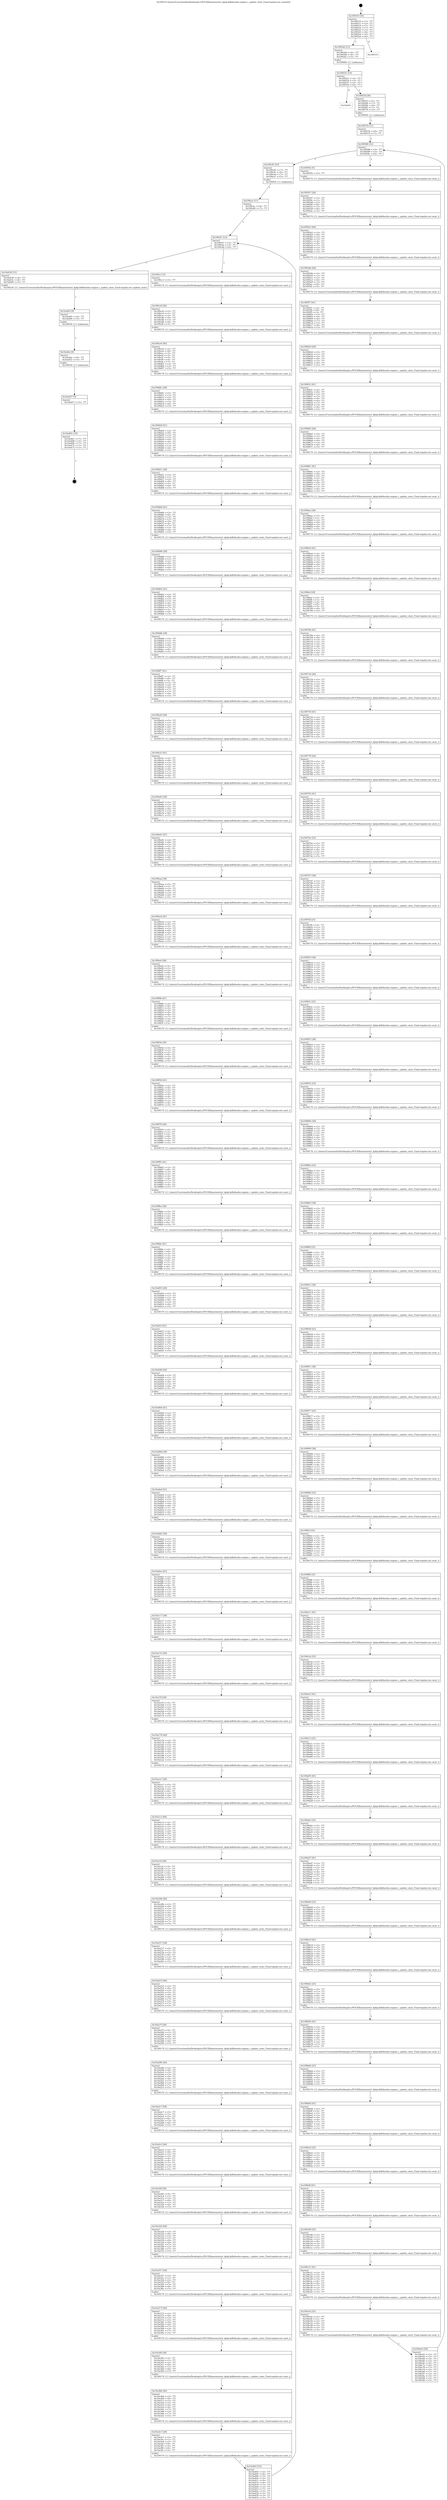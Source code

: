 digraph "0x109510" {
  label = "0x109510 (/mnt/c/Users/mathe/Desktop/tcc/POCII/binaries/extr_kphp-kdbdnsdns-engine.c_update_stats_Final-regular.out::main(0))"
  labelloc = "t"
  node[shape=record]

  Entry [label="",width=0.3,height=0.3,shape=circle,fillcolor=black,style=filled]
  "0x109510" [label="{
     0x109510 [35]\l
     | [instrs]\l
     &nbsp;&nbsp;0x109510 \<+1\>: ???\l
     &nbsp;&nbsp;0x109511 \<+3\>: ???\l
     &nbsp;&nbsp;0x109514 \<+7\>: ???\l
     &nbsp;&nbsp;0x10951b \<+7\>: ???\l
     &nbsp;&nbsp;0x109522 \<+3\>: ???\l
     &nbsp;&nbsp;0x109525 \<+4\>: ???\l
     &nbsp;&nbsp;0x109529 \<+4\>: ???\l
     &nbsp;&nbsp;0x10952d \<+6\>: ???\l
  }"]
  "0x109544" [label="{
     0x109544 [13]\l
     | [instrs]\l
     &nbsp;&nbsp;0x109544 \<+4\>: ???\l
     &nbsp;&nbsp;0x109548 \<+4\>: ???\l
     &nbsp;&nbsp;0x10954c \<+5\>: ???\l
     | [calls]\l
     &nbsp;&nbsp;0x109060 \{1\} (unknown)\l
  }"]
  "0x109533" [label="{
     0x109533\l
  }", style=dashed]
  "0x109551" [label="{
     0x109551 [14]\l
     | [instrs]\l
     &nbsp;&nbsp;0x109551 \<+3\>: ???\l
     &nbsp;&nbsp;0x109554 \<+3\>: ???\l
     &nbsp;&nbsp;0x109557 \<+2\>: ???\l
     &nbsp;&nbsp;0x109559 \<+6\>: ???\l
  }"]
  "0x10a45c" [label="{
     0x10a45c\l
  }", style=dashed]
  "0x10955f" [label="{
     0x10955f [28]\l
     | [instrs]\l
     &nbsp;&nbsp;0x10955f \<+5\>: ???\l
     &nbsp;&nbsp;0x109564 \<+7\>: ???\l
     &nbsp;&nbsp;0x10956b \<+4\>: ???\l
     &nbsp;&nbsp;0x10956f \<+7\>: ???\l
     &nbsp;&nbsp;0x109576 \<+5\>: ???\l
     | [calls]\l
     &nbsp;&nbsp;0x109050 \{1\} (unknown)\l
  }"]
  Exit [label="",width=0.3,height=0.3,shape=circle,fillcolor=black,style=filled,peripheries=2]
  "0x109586" [label="{
     0x109586 [12]\l
     | [instrs]\l
     &nbsp;&nbsp;0x109586 \<+3\>: ???\l
     &nbsp;&nbsp;0x109589 \<+3\>: ???\l
     &nbsp;&nbsp;0x10958c \<+6\>: ???\l
  }"]
  "0x109c95" [label="{
     0x109c95 [23]\l
     | [instrs]\l
     &nbsp;&nbsp;0x109c95 \<+7\>: ???\l
     &nbsp;&nbsp;0x109c9c \<+4\>: ???\l
     &nbsp;&nbsp;0x109ca0 \<+7\>: ???\l
     &nbsp;&nbsp;0x109ca7 \<+5\>: ???\l
     | [calls]\l
     &nbsp;&nbsp;0x109050 \{1\} (unknown)\l
  }"]
  "0x109592" [label="{
     0x109592 [5]\l
     | [instrs]\l
     &nbsp;&nbsp;0x109592 \<+5\>: ???\l
     | [calls]\l
     &nbsp;&nbsp;0x109170 \{1\} (/mnt/c/Users/mathe/Desktop/tcc/POCII/binaries/extr_kphp-kdbdnsdns-engine.c_update_stats_Final-regular.out::next_i)\l
  }"]
  "0x109597" [label="{
     0x109597 [28]\l
     | [instrs]\l
     &nbsp;&nbsp;0x109597 \<+5\>: ???\l
     &nbsp;&nbsp;0x10959c \<+1\>: ???\l
     &nbsp;&nbsp;0x10959d \<+2\>: ???\l
     &nbsp;&nbsp;0x10959f \<+6\>: ???\l
     &nbsp;&nbsp;0x1095a5 \<+3\>: ???\l
     &nbsp;&nbsp;0x1095a8 \<+6\>: ???\l
     &nbsp;&nbsp;0x1095ae \<+5\>: ???\l
     | [calls]\l
     &nbsp;&nbsp;0x109170 \{1\} (/mnt/c/Users/mathe/Desktop/tcc/POCII/binaries/extr_kphp-kdbdnsdns-engine.c_update_stats_Final-regular.out::next_i)\l
  }"]
  "0x1095b3" [label="{
     0x1095b3 [40]\l
     | [instrs]\l
     &nbsp;&nbsp;0x1095b3 \<+2\>: ???\l
     &nbsp;&nbsp;0x1095b5 \<+6\>: ???\l
     &nbsp;&nbsp;0x1095bb \<+3\>: ???\l
     &nbsp;&nbsp;0x1095be \<+3\>: ???\l
     &nbsp;&nbsp;0x1095c1 \<+4\>: ???\l
     &nbsp;&nbsp;0x1095c5 \<+4\>: ???\l
     &nbsp;&nbsp;0x1095c9 \<+7\>: ???\l
     &nbsp;&nbsp;0x1095d0 \<+3\>: ???\l
     &nbsp;&nbsp;0x1095d3 \<+3\>: ???\l
     &nbsp;&nbsp;0x1095d6 \<+5\>: ???\l
     | [calls]\l
     &nbsp;&nbsp;0x109170 \{1\} (/mnt/c/Users/mathe/Desktop/tcc/POCII/binaries/extr_kphp-kdbdnsdns-engine.c_update_stats_Final-regular.out::next_i)\l
  }"]
  "0x1095db" [label="{
     0x1095db [28]\l
     | [instrs]\l
     &nbsp;&nbsp;0x1095db \<+5\>: ???\l
     &nbsp;&nbsp;0x1095e0 \<+1\>: ???\l
     &nbsp;&nbsp;0x1095e1 \<+2\>: ???\l
     &nbsp;&nbsp;0x1095e3 \<+6\>: ???\l
     &nbsp;&nbsp;0x1095e9 \<+3\>: ???\l
     &nbsp;&nbsp;0x1095ec \<+6\>: ???\l
     &nbsp;&nbsp;0x1095f2 \<+5\>: ???\l
     | [calls]\l
     &nbsp;&nbsp;0x109170 \{1\} (/mnt/c/Users/mathe/Desktop/tcc/POCII/binaries/extr_kphp-kdbdnsdns-engine.c_update_stats_Final-regular.out::next_i)\l
  }"]
  "0x1095f7" [label="{
     0x1095f7 [41]\l
     | [instrs]\l
     &nbsp;&nbsp;0x1095f7 \<+2\>: ???\l
     &nbsp;&nbsp;0x1095f9 \<+6\>: ???\l
     &nbsp;&nbsp;0x1095ff \<+3\>: ???\l
     &nbsp;&nbsp;0x109602 \<+3\>: ???\l
     &nbsp;&nbsp;0x109605 \<+4\>: ???\l
     &nbsp;&nbsp;0x109609 \<+4\>: ???\l
     &nbsp;&nbsp;0x10960d \<+7\>: ???\l
     &nbsp;&nbsp;0x109614 \<+3\>: ???\l
     &nbsp;&nbsp;0x109617 \<+4\>: ???\l
     &nbsp;&nbsp;0x10961b \<+5\>: ???\l
     | [calls]\l
     &nbsp;&nbsp;0x109170 \{1\} (/mnt/c/Users/mathe/Desktop/tcc/POCII/binaries/extr_kphp-kdbdnsdns-engine.c_update_stats_Final-regular.out::next_i)\l
  }"]
  "0x109620" [label="{
     0x109620 [28]\l
     | [instrs]\l
     &nbsp;&nbsp;0x109620 \<+5\>: ???\l
     &nbsp;&nbsp;0x109625 \<+1\>: ???\l
     &nbsp;&nbsp;0x109626 \<+2\>: ???\l
     &nbsp;&nbsp;0x109628 \<+6\>: ???\l
     &nbsp;&nbsp;0x10962e \<+3\>: ???\l
     &nbsp;&nbsp;0x109631 \<+6\>: ???\l
     &nbsp;&nbsp;0x109637 \<+5\>: ???\l
     | [calls]\l
     &nbsp;&nbsp;0x109170 \{1\} (/mnt/c/Users/mathe/Desktop/tcc/POCII/binaries/extr_kphp-kdbdnsdns-engine.c_update_stats_Final-regular.out::next_i)\l
  }"]
  "0x10963c" [label="{
     0x10963c [41]\l
     | [instrs]\l
     &nbsp;&nbsp;0x10963c \<+2\>: ???\l
     &nbsp;&nbsp;0x10963e \<+6\>: ???\l
     &nbsp;&nbsp;0x109644 \<+3\>: ???\l
     &nbsp;&nbsp;0x109647 \<+3\>: ???\l
     &nbsp;&nbsp;0x10964a \<+4\>: ???\l
     &nbsp;&nbsp;0x10964e \<+4\>: ???\l
     &nbsp;&nbsp;0x109652 \<+7\>: ???\l
     &nbsp;&nbsp;0x109659 \<+3\>: ???\l
     &nbsp;&nbsp;0x10965c \<+4\>: ???\l
     &nbsp;&nbsp;0x109660 \<+5\>: ???\l
     | [calls]\l
     &nbsp;&nbsp;0x109170 \{1\} (/mnt/c/Users/mathe/Desktop/tcc/POCII/binaries/extr_kphp-kdbdnsdns-engine.c_update_stats_Final-regular.out::next_i)\l
  }"]
  "0x109665" [label="{
     0x109665 [28]\l
     | [instrs]\l
     &nbsp;&nbsp;0x109665 \<+5\>: ???\l
     &nbsp;&nbsp;0x10966a \<+1\>: ???\l
     &nbsp;&nbsp;0x10966b \<+2\>: ???\l
     &nbsp;&nbsp;0x10966d \<+6\>: ???\l
     &nbsp;&nbsp;0x109673 \<+3\>: ???\l
     &nbsp;&nbsp;0x109676 \<+6\>: ???\l
     &nbsp;&nbsp;0x10967c \<+5\>: ???\l
     | [calls]\l
     &nbsp;&nbsp;0x109170 \{1\} (/mnt/c/Users/mathe/Desktop/tcc/POCII/binaries/extr_kphp-kdbdnsdns-engine.c_update_stats_Final-regular.out::next_i)\l
  }"]
  "0x109681" [label="{
     0x109681 [41]\l
     | [instrs]\l
     &nbsp;&nbsp;0x109681 \<+2\>: ???\l
     &nbsp;&nbsp;0x109683 \<+6\>: ???\l
     &nbsp;&nbsp;0x109689 \<+3\>: ???\l
     &nbsp;&nbsp;0x10968c \<+3\>: ???\l
     &nbsp;&nbsp;0x10968f \<+4\>: ???\l
     &nbsp;&nbsp;0x109693 \<+4\>: ???\l
     &nbsp;&nbsp;0x109697 \<+7\>: ???\l
     &nbsp;&nbsp;0x10969e \<+3\>: ???\l
     &nbsp;&nbsp;0x1096a1 \<+4\>: ???\l
     &nbsp;&nbsp;0x1096a5 \<+5\>: ???\l
     | [calls]\l
     &nbsp;&nbsp;0x109170 \{1\} (/mnt/c/Users/mathe/Desktop/tcc/POCII/binaries/extr_kphp-kdbdnsdns-engine.c_update_stats_Final-regular.out::next_i)\l
  }"]
  "0x1096aa" [label="{
     0x1096aa [28]\l
     | [instrs]\l
     &nbsp;&nbsp;0x1096aa \<+5\>: ???\l
     &nbsp;&nbsp;0x1096af \<+1\>: ???\l
     &nbsp;&nbsp;0x1096b0 \<+2\>: ???\l
     &nbsp;&nbsp;0x1096b2 \<+6\>: ???\l
     &nbsp;&nbsp;0x1096b8 \<+3\>: ???\l
     &nbsp;&nbsp;0x1096bb \<+6\>: ???\l
     &nbsp;&nbsp;0x1096c1 \<+5\>: ???\l
     | [calls]\l
     &nbsp;&nbsp;0x109170 \{1\} (/mnt/c/Users/mathe/Desktop/tcc/POCII/binaries/extr_kphp-kdbdnsdns-engine.c_update_stats_Final-regular.out::next_i)\l
  }"]
  "0x1096c6" [label="{
     0x1096c6 [41]\l
     | [instrs]\l
     &nbsp;&nbsp;0x1096c6 \<+2\>: ???\l
     &nbsp;&nbsp;0x1096c8 \<+6\>: ???\l
     &nbsp;&nbsp;0x1096ce \<+3\>: ???\l
     &nbsp;&nbsp;0x1096d1 \<+3\>: ???\l
     &nbsp;&nbsp;0x1096d4 \<+4\>: ???\l
     &nbsp;&nbsp;0x1096d8 \<+4\>: ???\l
     &nbsp;&nbsp;0x1096dc \<+7\>: ???\l
     &nbsp;&nbsp;0x1096e3 \<+3\>: ???\l
     &nbsp;&nbsp;0x1096e6 \<+4\>: ???\l
     &nbsp;&nbsp;0x1096ea \<+5\>: ???\l
     | [calls]\l
     &nbsp;&nbsp;0x109170 \{1\} (/mnt/c/Users/mathe/Desktop/tcc/POCII/binaries/extr_kphp-kdbdnsdns-engine.c_update_stats_Final-regular.out::next_i)\l
  }"]
  "0x1096ef" [label="{
     0x1096ef [28]\l
     | [instrs]\l
     &nbsp;&nbsp;0x1096ef \<+5\>: ???\l
     &nbsp;&nbsp;0x1096f4 \<+1\>: ???\l
     &nbsp;&nbsp;0x1096f5 \<+2\>: ???\l
     &nbsp;&nbsp;0x1096f7 \<+6\>: ???\l
     &nbsp;&nbsp;0x1096fd \<+3\>: ???\l
     &nbsp;&nbsp;0x109700 \<+6\>: ???\l
     &nbsp;&nbsp;0x109706 \<+5\>: ???\l
     | [calls]\l
     &nbsp;&nbsp;0x109170 \{1\} (/mnt/c/Users/mathe/Desktop/tcc/POCII/binaries/extr_kphp-kdbdnsdns-engine.c_update_stats_Final-regular.out::next_i)\l
  }"]
  "0x10970b" [label="{
     0x10970b [41]\l
     | [instrs]\l
     &nbsp;&nbsp;0x10970b \<+2\>: ???\l
     &nbsp;&nbsp;0x10970d \<+6\>: ???\l
     &nbsp;&nbsp;0x109713 \<+3\>: ???\l
     &nbsp;&nbsp;0x109716 \<+3\>: ???\l
     &nbsp;&nbsp;0x109719 \<+4\>: ???\l
     &nbsp;&nbsp;0x10971d \<+4\>: ???\l
     &nbsp;&nbsp;0x109721 \<+7\>: ???\l
     &nbsp;&nbsp;0x109728 \<+3\>: ???\l
     &nbsp;&nbsp;0x10972b \<+4\>: ???\l
     &nbsp;&nbsp;0x10972f \<+5\>: ???\l
     | [calls]\l
     &nbsp;&nbsp;0x109170 \{1\} (/mnt/c/Users/mathe/Desktop/tcc/POCII/binaries/extr_kphp-kdbdnsdns-engine.c_update_stats_Final-regular.out::next_i)\l
  }"]
  "0x109734" [label="{
     0x109734 [28]\l
     | [instrs]\l
     &nbsp;&nbsp;0x109734 \<+5\>: ???\l
     &nbsp;&nbsp;0x109739 \<+1\>: ???\l
     &nbsp;&nbsp;0x10973a \<+2\>: ???\l
     &nbsp;&nbsp;0x10973c \<+6\>: ???\l
     &nbsp;&nbsp;0x109742 \<+3\>: ???\l
     &nbsp;&nbsp;0x109745 \<+6\>: ???\l
     &nbsp;&nbsp;0x10974b \<+5\>: ???\l
     | [calls]\l
     &nbsp;&nbsp;0x109170 \{1\} (/mnt/c/Users/mathe/Desktop/tcc/POCII/binaries/extr_kphp-kdbdnsdns-engine.c_update_stats_Final-regular.out::next_i)\l
  }"]
  "0x109750" [label="{
     0x109750 [41]\l
     | [instrs]\l
     &nbsp;&nbsp;0x109750 \<+2\>: ???\l
     &nbsp;&nbsp;0x109752 \<+6\>: ???\l
     &nbsp;&nbsp;0x109758 \<+3\>: ???\l
     &nbsp;&nbsp;0x10975b \<+3\>: ???\l
     &nbsp;&nbsp;0x10975e \<+4\>: ???\l
     &nbsp;&nbsp;0x109762 \<+4\>: ???\l
     &nbsp;&nbsp;0x109766 \<+7\>: ???\l
     &nbsp;&nbsp;0x10976d \<+3\>: ???\l
     &nbsp;&nbsp;0x109770 \<+4\>: ???\l
     &nbsp;&nbsp;0x109774 \<+5\>: ???\l
     | [calls]\l
     &nbsp;&nbsp;0x109170 \{1\} (/mnt/c/Users/mathe/Desktop/tcc/POCII/binaries/extr_kphp-kdbdnsdns-engine.c_update_stats_Final-regular.out::next_i)\l
  }"]
  "0x109779" [label="{
     0x109779 [28]\l
     | [instrs]\l
     &nbsp;&nbsp;0x109779 \<+5\>: ???\l
     &nbsp;&nbsp;0x10977e \<+1\>: ???\l
     &nbsp;&nbsp;0x10977f \<+2\>: ???\l
     &nbsp;&nbsp;0x109781 \<+6\>: ???\l
     &nbsp;&nbsp;0x109787 \<+3\>: ???\l
     &nbsp;&nbsp;0x10978a \<+6\>: ???\l
     &nbsp;&nbsp;0x109790 \<+5\>: ???\l
     | [calls]\l
     &nbsp;&nbsp;0x109170 \{1\} (/mnt/c/Users/mathe/Desktop/tcc/POCII/binaries/extr_kphp-kdbdnsdns-engine.c_update_stats_Final-regular.out::next_i)\l
  }"]
  "0x109795" [label="{
     0x109795 [41]\l
     | [instrs]\l
     &nbsp;&nbsp;0x109795 \<+2\>: ???\l
     &nbsp;&nbsp;0x109797 \<+6\>: ???\l
     &nbsp;&nbsp;0x10979d \<+3\>: ???\l
     &nbsp;&nbsp;0x1097a0 \<+3\>: ???\l
     &nbsp;&nbsp;0x1097a3 \<+4\>: ???\l
     &nbsp;&nbsp;0x1097a7 \<+4\>: ???\l
     &nbsp;&nbsp;0x1097ab \<+7\>: ???\l
     &nbsp;&nbsp;0x1097b2 \<+3\>: ???\l
     &nbsp;&nbsp;0x1097b5 \<+4\>: ???\l
     &nbsp;&nbsp;0x1097b9 \<+5\>: ???\l
     | [calls]\l
     &nbsp;&nbsp;0x109170 \{1\} (/mnt/c/Users/mathe/Desktop/tcc/POCII/binaries/extr_kphp-kdbdnsdns-engine.c_update_stats_Final-regular.out::next_i)\l
  }"]
  "0x1097be" [label="{
     0x1097be [25]\l
     | [instrs]\l
     &nbsp;&nbsp;0x1097be \<+5\>: ???\l
     &nbsp;&nbsp;0x1097c3 \<+1\>: ???\l
     &nbsp;&nbsp;0x1097c4 \<+2\>: ???\l
     &nbsp;&nbsp;0x1097c6 \<+6\>: ???\l
     &nbsp;&nbsp;0x1097cc \<+3\>: ???\l
     &nbsp;&nbsp;0x1097cf \<+3\>: ???\l
     &nbsp;&nbsp;0x1097d2 \<+5\>: ???\l
     | [calls]\l
     &nbsp;&nbsp;0x109170 \{1\} (/mnt/c/Users/mathe/Desktop/tcc/POCII/binaries/extr_kphp-kdbdnsdns-engine.c_update_stats_Final-regular.out::next_i)\l
  }"]
  "0x1097d7" [label="{
     0x1097d7 [38]\l
     | [instrs]\l
     &nbsp;&nbsp;0x1097d7 \<+2\>: ???\l
     &nbsp;&nbsp;0x1097d9 \<+3\>: ???\l
     &nbsp;&nbsp;0x1097dc \<+3\>: ???\l
     &nbsp;&nbsp;0x1097df \<+3\>: ???\l
     &nbsp;&nbsp;0x1097e2 \<+4\>: ???\l
     &nbsp;&nbsp;0x1097e6 \<+4\>: ???\l
     &nbsp;&nbsp;0x1097ea \<+7\>: ???\l
     &nbsp;&nbsp;0x1097f1 \<+3\>: ???\l
     &nbsp;&nbsp;0x1097f4 \<+4\>: ???\l
     &nbsp;&nbsp;0x1097f8 \<+5\>: ???\l
     | [calls]\l
     &nbsp;&nbsp;0x109170 \{1\} (/mnt/c/Users/mathe/Desktop/tcc/POCII/binaries/extr_kphp-kdbdnsdns-engine.c_update_stats_Final-regular.out::next_i)\l
  }"]
  "0x1097fd" [label="{
     0x1097fd [25]\l
     | [instrs]\l
     &nbsp;&nbsp;0x1097fd \<+5\>: ???\l
     &nbsp;&nbsp;0x109802 \<+1\>: ???\l
     &nbsp;&nbsp;0x109803 \<+2\>: ???\l
     &nbsp;&nbsp;0x109805 \<+6\>: ???\l
     &nbsp;&nbsp;0x10980b \<+3\>: ???\l
     &nbsp;&nbsp;0x10980e \<+3\>: ???\l
     &nbsp;&nbsp;0x109811 \<+5\>: ???\l
     | [calls]\l
     &nbsp;&nbsp;0x109170 \{1\} (/mnt/c/Users/mathe/Desktop/tcc/POCII/binaries/extr_kphp-kdbdnsdns-engine.c_update_stats_Final-regular.out::next_i)\l
  }"]
  "0x109816" [label="{
     0x109816 [38]\l
     | [instrs]\l
     &nbsp;&nbsp;0x109816 \<+2\>: ???\l
     &nbsp;&nbsp;0x109818 \<+3\>: ???\l
     &nbsp;&nbsp;0x10981b \<+3\>: ???\l
     &nbsp;&nbsp;0x10981e \<+3\>: ???\l
     &nbsp;&nbsp;0x109821 \<+4\>: ???\l
     &nbsp;&nbsp;0x109825 \<+4\>: ???\l
     &nbsp;&nbsp;0x109829 \<+7\>: ???\l
     &nbsp;&nbsp;0x109830 \<+3\>: ???\l
     &nbsp;&nbsp;0x109833 \<+4\>: ???\l
     &nbsp;&nbsp;0x109837 \<+5\>: ???\l
     | [calls]\l
     &nbsp;&nbsp;0x109170 \{1\} (/mnt/c/Users/mathe/Desktop/tcc/POCII/binaries/extr_kphp-kdbdnsdns-engine.c_update_stats_Final-regular.out::next_i)\l
  }"]
  "0x10983c" [label="{
     0x10983c [25]\l
     | [instrs]\l
     &nbsp;&nbsp;0x10983c \<+5\>: ???\l
     &nbsp;&nbsp;0x109841 \<+1\>: ???\l
     &nbsp;&nbsp;0x109842 \<+2\>: ???\l
     &nbsp;&nbsp;0x109844 \<+6\>: ???\l
     &nbsp;&nbsp;0x10984a \<+3\>: ???\l
     &nbsp;&nbsp;0x10984d \<+3\>: ???\l
     &nbsp;&nbsp;0x109850 \<+5\>: ???\l
     | [calls]\l
     &nbsp;&nbsp;0x109170 \{1\} (/mnt/c/Users/mathe/Desktop/tcc/POCII/binaries/extr_kphp-kdbdnsdns-engine.c_update_stats_Final-regular.out::next_i)\l
  }"]
  "0x109855" [label="{
     0x109855 [38]\l
     | [instrs]\l
     &nbsp;&nbsp;0x109855 \<+2\>: ???\l
     &nbsp;&nbsp;0x109857 \<+3\>: ???\l
     &nbsp;&nbsp;0x10985a \<+3\>: ???\l
     &nbsp;&nbsp;0x10985d \<+3\>: ???\l
     &nbsp;&nbsp;0x109860 \<+4\>: ???\l
     &nbsp;&nbsp;0x109864 \<+4\>: ???\l
     &nbsp;&nbsp;0x109868 \<+7\>: ???\l
     &nbsp;&nbsp;0x10986f \<+3\>: ???\l
     &nbsp;&nbsp;0x109872 \<+4\>: ???\l
     &nbsp;&nbsp;0x109876 \<+5\>: ???\l
     | [calls]\l
     &nbsp;&nbsp;0x109170 \{1\} (/mnt/c/Users/mathe/Desktop/tcc/POCII/binaries/extr_kphp-kdbdnsdns-engine.c_update_stats_Final-regular.out::next_i)\l
  }"]
  "0x10987b" [label="{
     0x10987b [25]\l
     | [instrs]\l
     &nbsp;&nbsp;0x10987b \<+5\>: ???\l
     &nbsp;&nbsp;0x109880 \<+1\>: ???\l
     &nbsp;&nbsp;0x109881 \<+2\>: ???\l
     &nbsp;&nbsp;0x109883 \<+6\>: ???\l
     &nbsp;&nbsp;0x109889 \<+3\>: ???\l
     &nbsp;&nbsp;0x10988c \<+3\>: ???\l
     &nbsp;&nbsp;0x10988f \<+5\>: ???\l
     | [calls]\l
     &nbsp;&nbsp;0x109170 \{1\} (/mnt/c/Users/mathe/Desktop/tcc/POCII/binaries/extr_kphp-kdbdnsdns-engine.c_update_stats_Final-regular.out::next_i)\l
  }"]
  "0x109894" [label="{
     0x109894 [38]\l
     | [instrs]\l
     &nbsp;&nbsp;0x109894 \<+2\>: ???\l
     &nbsp;&nbsp;0x109896 \<+3\>: ???\l
     &nbsp;&nbsp;0x109899 \<+3\>: ???\l
     &nbsp;&nbsp;0x10989c \<+3\>: ???\l
     &nbsp;&nbsp;0x10989f \<+4\>: ???\l
     &nbsp;&nbsp;0x1098a3 \<+4\>: ???\l
     &nbsp;&nbsp;0x1098a7 \<+7\>: ???\l
     &nbsp;&nbsp;0x1098ae \<+3\>: ???\l
     &nbsp;&nbsp;0x1098b1 \<+4\>: ???\l
     &nbsp;&nbsp;0x1098b5 \<+5\>: ???\l
     | [calls]\l
     &nbsp;&nbsp;0x109170 \{1\} (/mnt/c/Users/mathe/Desktop/tcc/POCII/binaries/extr_kphp-kdbdnsdns-engine.c_update_stats_Final-regular.out::next_i)\l
  }"]
  "0x1098ba" [label="{
     0x1098ba [25]\l
     | [instrs]\l
     &nbsp;&nbsp;0x1098ba \<+5\>: ???\l
     &nbsp;&nbsp;0x1098bf \<+1\>: ???\l
     &nbsp;&nbsp;0x1098c0 \<+2\>: ???\l
     &nbsp;&nbsp;0x1098c2 \<+6\>: ???\l
     &nbsp;&nbsp;0x1098c8 \<+3\>: ???\l
     &nbsp;&nbsp;0x1098cb \<+3\>: ???\l
     &nbsp;&nbsp;0x1098ce \<+5\>: ???\l
     | [calls]\l
     &nbsp;&nbsp;0x109170 \{1\} (/mnt/c/Users/mathe/Desktop/tcc/POCII/binaries/extr_kphp-kdbdnsdns-engine.c_update_stats_Final-regular.out::next_i)\l
  }"]
  "0x1098d3" [label="{
     0x1098d3 [38]\l
     | [instrs]\l
     &nbsp;&nbsp;0x1098d3 \<+2\>: ???\l
     &nbsp;&nbsp;0x1098d5 \<+3\>: ???\l
     &nbsp;&nbsp;0x1098d8 \<+3\>: ???\l
     &nbsp;&nbsp;0x1098db \<+3\>: ???\l
     &nbsp;&nbsp;0x1098de \<+4\>: ???\l
     &nbsp;&nbsp;0x1098e2 \<+4\>: ???\l
     &nbsp;&nbsp;0x1098e6 \<+7\>: ???\l
     &nbsp;&nbsp;0x1098ed \<+3\>: ???\l
     &nbsp;&nbsp;0x1098f0 \<+4\>: ???\l
     &nbsp;&nbsp;0x1098f4 \<+5\>: ???\l
     | [calls]\l
     &nbsp;&nbsp;0x109170 \{1\} (/mnt/c/Users/mathe/Desktop/tcc/POCII/binaries/extr_kphp-kdbdnsdns-engine.c_update_stats_Final-regular.out::next_i)\l
  }"]
  "0x1098f9" [label="{
     0x1098f9 [25]\l
     | [instrs]\l
     &nbsp;&nbsp;0x1098f9 \<+5\>: ???\l
     &nbsp;&nbsp;0x1098fe \<+1\>: ???\l
     &nbsp;&nbsp;0x1098ff \<+2\>: ???\l
     &nbsp;&nbsp;0x109901 \<+6\>: ???\l
     &nbsp;&nbsp;0x109907 \<+3\>: ???\l
     &nbsp;&nbsp;0x10990a \<+3\>: ???\l
     &nbsp;&nbsp;0x10990d \<+5\>: ???\l
     | [calls]\l
     &nbsp;&nbsp;0x109170 \{1\} (/mnt/c/Users/mathe/Desktop/tcc/POCII/binaries/extr_kphp-kdbdnsdns-engine.c_update_stats_Final-regular.out::next_i)\l
  }"]
  "0x109912" [label="{
     0x109912 [38]\l
     | [instrs]\l
     &nbsp;&nbsp;0x109912 \<+2\>: ???\l
     &nbsp;&nbsp;0x109914 \<+3\>: ???\l
     &nbsp;&nbsp;0x109917 \<+3\>: ???\l
     &nbsp;&nbsp;0x10991a \<+3\>: ???\l
     &nbsp;&nbsp;0x10991d \<+4\>: ???\l
     &nbsp;&nbsp;0x109921 \<+4\>: ???\l
     &nbsp;&nbsp;0x109925 \<+7\>: ???\l
     &nbsp;&nbsp;0x10992c \<+3\>: ???\l
     &nbsp;&nbsp;0x10992f \<+4\>: ???\l
     &nbsp;&nbsp;0x109933 \<+5\>: ???\l
     | [calls]\l
     &nbsp;&nbsp;0x109170 \{1\} (/mnt/c/Users/mathe/Desktop/tcc/POCII/binaries/extr_kphp-kdbdnsdns-engine.c_update_stats_Final-regular.out::next_i)\l
  }"]
  "0x109938" [label="{
     0x109938 [25]\l
     | [instrs]\l
     &nbsp;&nbsp;0x109938 \<+5\>: ???\l
     &nbsp;&nbsp;0x10993d \<+1\>: ???\l
     &nbsp;&nbsp;0x10993e \<+2\>: ???\l
     &nbsp;&nbsp;0x109940 \<+6\>: ???\l
     &nbsp;&nbsp;0x109946 \<+3\>: ???\l
     &nbsp;&nbsp;0x109949 \<+3\>: ???\l
     &nbsp;&nbsp;0x10994c \<+5\>: ???\l
     | [calls]\l
     &nbsp;&nbsp;0x109170 \{1\} (/mnt/c/Users/mathe/Desktop/tcc/POCII/binaries/extr_kphp-kdbdnsdns-engine.c_update_stats_Final-regular.out::next_i)\l
  }"]
  "0x109951" [label="{
     0x109951 [38]\l
     | [instrs]\l
     &nbsp;&nbsp;0x109951 \<+2\>: ???\l
     &nbsp;&nbsp;0x109953 \<+3\>: ???\l
     &nbsp;&nbsp;0x109956 \<+3\>: ???\l
     &nbsp;&nbsp;0x109959 \<+3\>: ???\l
     &nbsp;&nbsp;0x10995c \<+4\>: ???\l
     &nbsp;&nbsp;0x109960 \<+4\>: ???\l
     &nbsp;&nbsp;0x109964 \<+7\>: ???\l
     &nbsp;&nbsp;0x10996b \<+3\>: ???\l
     &nbsp;&nbsp;0x10996e \<+4\>: ???\l
     &nbsp;&nbsp;0x109972 \<+5\>: ???\l
     | [calls]\l
     &nbsp;&nbsp;0x109170 \{1\} (/mnt/c/Users/mathe/Desktop/tcc/POCII/binaries/extr_kphp-kdbdnsdns-engine.c_update_stats_Final-regular.out::next_i)\l
  }"]
  "0x109977" [label="{
     0x109977 [25]\l
     | [instrs]\l
     &nbsp;&nbsp;0x109977 \<+5\>: ???\l
     &nbsp;&nbsp;0x10997c \<+1\>: ???\l
     &nbsp;&nbsp;0x10997d \<+2\>: ???\l
     &nbsp;&nbsp;0x10997f \<+6\>: ???\l
     &nbsp;&nbsp;0x109985 \<+3\>: ???\l
     &nbsp;&nbsp;0x109988 \<+3\>: ???\l
     &nbsp;&nbsp;0x10998b \<+5\>: ???\l
     | [calls]\l
     &nbsp;&nbsp;0x109170 \{1\} (/mnt/c/Users/mathe/Desktop/tcc/POCII/binaries/extr_kphp-kdbdnsdns-engine.c_update_stats_Final-regular.out::next_i)\l
  }"]
  "0x109990" [label="{
     0x109990 [38]\l
     | [instrs]\l
     &nbsp;&nbsp;0x109990 \<+2\>: ???\l
     &nbsp;&nbsp;0x109992 \<+3\>: ???\l
     &nbsp;&nbsp;0x109995 \<+3\>: ???\l
     &nbsp;&nbsp;0x109998 \<+3\>: ???\l
     &nbsp;&nbsp;0x10999b \<+4\>: ???\l
     &nbsp;&nbsp;0x10999f \<+4\>: ???\l
     &nbsp;&nbsp;0x1099a3 \<+7\>: ???\l
     &nbsp;&nbsp;0x1099aa \<+3\>: ???\l
     &nbsp;&nbsp;0x1099ad \<+4\>: ???\l
     &nbsp;&nbsp;0x1099b1 \<+5\>: ???\l
     | [calls]\l
     &nbsp;&nbsp;0x109170 \{1\} (/mnt/c/Users/mathe/Desktop/tcc/POCII/binaries/extr_kphp-kdbdnsdns-engine.c_update_stats_Final-regular.out::next_i)\l
  }"]
  "0x1099b6" [label="{
     0x1099b6 [25]\l
     | [instrs]\l
     &nbsp;&nbsp;0x1099b6 \<+5\>: ???\l
     &nbsp;&nbsp;0x1099bb \<+1\>: ???\l
     &nbsp;&nbsp;0x1099bc \<+2\>: ???\l
     &nbsp;&nbsp;0x1099be \<+6\>: ???\l
     &nbsp;&nbsp;0x1099c4 \<+3\>: ???\l
     &nbsp;&nbsp;0x1099c7 \<+3\>: ???\l
     &nbsp;&nbsp;0x1099ca \<+5\>: ???\l
     | [calls]\l
     &nbsp;&nbsp;0x109170 \{1\} (/mnt/c/Users/mathe/Desktop/tcc/POCII/binaries/extr_kphp-kdbdnsdns-engine.c_update_stats_Final-regular.out::next_i)\l
  }"]
  "0x1099cf" [label="{
     0x1099cf [41]\l
     | [instrs]\l
     &nbsp;&nbsp;0x1099cf \<+2\>: ???\l
     &nbsp;&nbsp;0x1099d1 \<+3\>: ???\l
     &nbsp;&nbsp;0x1099d4 \<+3\>: ???\l
     &nbsp;&nbsp;0x1099d7 \<+3\>: ???\l
     &nbsp;&nbsp;0x1099da \<+4\>: ???\l
     &nbsp;&nbsp;0x1099de \<+4\>: ???\l
     &nbsp;&nbsp;0x1099e2 \<+7\>: ???\l
     &nbsp;&nbsp;0x1099e9 \<+3\>: ???\l
     &nbsp;&nbsp;0x1099ec \<+7\>: ???\l
     &nbsp;&nbsp;0x1099f3 \<+5\>: ???\l
     | [calls]\l
     &nbsp;&nbsp;0x109170 \{1\} (/mnt/c/Users/mathe/Desktop/tcc/POCII/binaries/extr_kphp-kdbdnsdns-engine.c_update_stats_Final-regular.out::next_i)\l
  }"]
  "0x1099f8" [label="{
     0x1099f8 [25]\l
     | [instrs]\l
     &nbsp;&nbsp;0x1099f8 \<+5\>: ???\l
     &nbsp;&nbsp;0x1099fd \<+1\>: ???\l
     &nbsp;&nbsp;0x1099fe \<+2\>: ???\l
     &nbsp;&nbsp;0x109a00 \<+6\>: ???\l
     &nbsp;&nbsp;0x109a06 \<+3\>: ???\l
     &nbsp;&nbsp;0x109a09 \<+3\>: ???\l
     &nbsp;&nbsp;0x109a0c \<+5\>: ???\l
     | [calls]\l
     &nbsp;&nbsp;0x109170 \{1\} (/mnt/c/Users/mathe/Desktop/tcc/POCII/binaries/extr_kphp-kdbdnsdns-engine.c_update_stats_Final-regular.out::next_i)\l
  }"]
  "0x109a11" [label="{
     0x109a11 [41]\l
     | [instrs]\l
     &nbsp;&nbsp;0x109a11 \<+2\>: ???\l
     &nbsp;&nbsp;0x109a13 \<+3\>: ???\l
     &nbsp;&nbsp;0x109a16 \<+3\>: ???\l
     &nbsp;&nbsp;0x109a19 \<+3\>: ???\l
     &nbsp;&nbsp;0x109a1c \<+4\>: ???\l
     &nbsp;&nbsp;0x109a20 \<+4\>: ???\l
     &nbsp;&nbsp;0x109a24 \<+7\>: ???\l
     &nbsp;&nbsp;0x109a2b \<+3\>: ???\l
     &nbsp;&nbsp;0x109a2e \<+7\>: ???\l
     &nbsp;&nbsp;0x109a35 \<+5\>: ???\l
     | [calls]\l
     &nbsp;&nbsp;0x109170 \{1\} (/mnt/c/Users/mathe/Desktop/tcc/POCII/binaries/extr_kphp-kdbdnsdns-engine.c_update_stats_Final-regular.out::next_i)\l
  }"]
  "0x109a3a" [label="{
     0x109a3a [25]\l
     | [instrs]\l
     &nbsp;&nbsp;0x109a3a \<+5\>: ???\l
     &nbsp;&nbsp;0x109a3f \<+1\>: ???\l
     &nbsp;&nbsp;0x109a40 \<+2\>: ???\l
     &nbsp;&nbsp;0x109a42 \<+6\>: ???\l
     &nbsp;&nbsp;0x109a48 \<+3\>: ???\l
     &nbsp;&nbsp;0x109a4b \<+3\>: ???\l
     &nbsp;&nbsp;0x109a4e \<+5\>: ???\l
     | [calls]\l
     &nbsp;&nbsp;0x109170 \{1\} (/mnt/c/Users/mathe/Desktop/tcc/POCII/binaries/extr_kphp-kdbdnsdns-engine.c_update_stats_Final-regular.out::next_i)\l
  }"]
  "0x109a53" [label="{
     0x109a53 [41]\l
     | [instrs]\l
     &nbsp;&nbsp;0x109a53 \<+2\>: ???\l
     &nbsp;&nbsp;0x109a55 \<+3\>: ???\l
     &nbsp;&nbsp;0x109a58 \<+3\>: ???\l
     &nbsp;&nbsp;0x109a5b \<+3\>: ???\l
     &nbsp;&nbsp;0x109a5e \<+4\>: ???\l
     &nbsp;&nbsp;0x109a62 \<+4\>: ???\l
     &nbsp;&nbsp;0x109a66 \<+7\>: ???\l
     &nbsp;&nbsp;0x109a6d \<+3\>: ???\l
     &nbsp;&nbsp;0x109a70 \<+7\>: ???\l
     &nbsp;&nbsp;0x109a77 \<+5\>: ???\l
     | [calls]\l
     &nbsp;&nbsp;0x109170 \{1\} (/mnt/c/Users/mathe/Desktop/tcc/POCII/binaries/extr_kphp-kdbdnsdns-engine.c_update_stats_Final-regular.out::next_i)\l
  }"]
  "0x109a7c" [label="{
     0x109a7c [25]\l
     | [instrs]\l
     &nbsp;&nbsp;0x109a7c \<+5\>: ???\l
     &nbsp;&nbsp;0x109a81 \<+1\>: ???\l
     &nbsp;&nbsp;0x109a82 \<+2\>: ???\l
     &nbsp;&nbsp;0x109a84 \<+6\>: ???\l
     &nbsp;&nbsp;0x109a8a \<+3\>: ???\l
     &nbsp;&nbsp;0x109a8d \<+3\>: ???\l
     &nbsp;&nbsp;0x109a90 \<+5\>: ???\l
     | [calls]\l
     &nbsp;&nbsp;0x109170 \{1\} (/mnt/c/Users/mathe/Desktop/tcc/POCII/binaries/extr_kphp-kdbdnsdns-engine.c_update_stats_Final-regular.out::next_i)\l
  }"]
  "0x109a95" [label="{
     0x109a95 [41]\l
     | [instrs]\l
     &nbsp;&nbsp;0x109a95 \<+2\>: ???\l
     &nbsp;&nbsp;0x109a97 \<+3\>: ???\l
     &nbsp;&nbsp;0x109a9a \<+3\>: ???\l
     &nbsp;&nbsp;0x109a9d \<+3\>: ???\l
     &nbsp;&nbsp;0x109aa0 \<+4\>: ???\l
     &nbsp;&nbsp;0x109aa4 \<+4\>: ???\l
     &nbsp;&nbsp;0x109aa8 \<+7\>: ???\l
     &nbsp;&nbsp;0x109aaf \<+3\>: ???\l
     &nbsp;&nbsp;0x109ab2 \<+7\>: ???\l
     &nbsp;&nbsp;0x109ab9 \<+5\>: ???\l
     | [calls]\l
     &nbsp;&nbsp;0x109170 \{1\} (/mnt/c/Users/mathe/Desktop/tcc/POCII/binaries/extr_kphp-kdbdnsdns-engine.c_update_stats_Final-regular.out::next_i)\l
  }"]
  "0x109abe" [label="{
     0x109abe [25]\l
     | [instrs]\l
     &nbsp;&nbsp;0x109abe \<+5\>: ???\l
     &nbsp;&nbsp;0x109ac3 \<+1\>: ???\l
     &nbsp;&nbsp;0x109ac4 \<+2\>: ???\l
     &nbsp;&nbsp;0x109ac6 \<+6\>: ???\l
     &nbsp;&nbsp;0x109acc \<+3\>: ???\l
     &nbsp;&nbsp;0x109acf \<+3\>: ???\l
     &nbsp;&nbsp;0x109ad2 \<+5\>: ???\l
     | [calls]\l
     &nbsp;&nbsp;0x109170 \{1\} (/mnt/c/Users/mathe/Desktop/tcc/POCII/binaries/extr_kphp-kdbdnsdns-engine.c_update_stats_Final-regular.out::next_i)\l
  }"]
  "0x109ad7" [label="{
     0x109ad7 [41]\l
     | [instrs]\l
     &nbsp;&nbsp;0x109ad7 \<+2\>: ???\l
     &nbsp;&nbsp;0x109ad9 \<+3\>: ???\l
     &nbsp;&nbsp;0x109adc \<+3\>: ???\l
     &nbsp;&nbsp;0x109adf \<+3\>: ???\l
     &nbsp;&nbsp;0x109ae2 \<+4\>: ???\l
     &nbsp;&nbsp;0x109ae6 \<+4\>: ???\l
     &nbsp;&nbsp;0x109aea \<+7\>: ???\l
     &nbsp;&nbsp;0x109af1 \<+3\>: ???\l
     &nbsp;&nbsp;0x109af4 \<+7\>: ???\l
     &nbsp;&nbsp;0x109afb \<+5\>: ???\l
     | [calls]\l
     &nbsp;&nbsp;0x109170 \{1\} (/mnt/c/Users/mathe/Desktop/tcc/POCII/binaries/extr_kphp-kdbdnsdns-engine.c_update_stats_Final-regular.out::next_i)\l
  }"]
  "0x109b00" [label="{
     0x109b00 [25]\l
     | [instrs]\l
     &nbsp;&nbsp;0x109b00 \<+5\>: ???\l
     &nbsp;&nbsp;0x109b05 \<+1\>: ???\l
     &nbsp;&nbsp;0x109b06 \<+2\>: ???\l
     &nbsp;&nbsp;0x109b08 \<+6\>: ???\l
     &nbsp;&nbsp;0x109b0e \<+3\>: ???\l
     &nbsp;&nbsp;0x109b11 \<+3\>: ???\l
     &nbsp;&nbsp;0x109b14 \<+5\>: ???\l
     | [calls]\l
     &nbsp;&nbsp;0x109170 \{1\} (/mnt/c/Users/mathe/Desktop/tcc/POCII/binaries/extr_kphp-kdbdnsdns-engine.c_update_stats_Final-regular.out::next_i)\l
  }"]
  "0x109b19" [label="{
     0x109b19 [41]\l
     | [instrs]\l
     &nbsp;&nbsp;0x109b19 \<+2\>: ???\l
     &nbsp;&nbsp;0x109b1b \<+3\>: ???\l
     &nbsp;&nbsp;0x109b1e \<+3\>: ???\l
     &nbsp;&nbsp;0x109b21 \<+3\>: ???\l
     &nbsp;&nbsp;0x109b24 \<+4\>: ???\l
     &nbsp;&nbsp;0x109b28 \<+4\>: ???\l
     &nbsp;&nbsp;0x109b2c \<+7\>: ???\l
     &nbsp;&nbsp;0x109b33 \<+3\>: ???\l
     &nbsp;&nbsp;0x109b36 \<+7\>: ???\l
     &nbsp;&nbsp;0x109b3d \<+5\>: ???\l
     | [calls]\l
     &nbsp;&nbsp;0x109170 \{1\} (/mnt/c/Users/mathe/Desktop/tcc/POCII/binaries/extr_kphp-kdbdnsdns-engine.c_update_stats_Final-regular.out::next_i)\l
  }"]
  "0x109b42" [label="{
     0x109b42 [25]\l
     | [instrs]\l
     &nbsp;&nbsp;0x109b42 \<+5\>: ???\l
     &nbsp;&nbsp;0x109b47 \<+1\>: ???\l
     &nbsp;&nbsp;0x109b48 \<+2\>: ???\l
     &nbsp;&nbsp;0x109b4a \<+6\>: ???\l
     &nbsp;&nbsp;0x109b50 \<+3\>: ???\l
     &nbsp;&nbsp;0x109b53 \<+3\>: ???\l
     &nbsp;&nbsp;0x109b56 \<+5\>: ???\l
     | [calls]\l
     &nbsp;&nbsp;0x109170 \{1\} (/mnt/c/Users/mathe/Desktop/tcc/POCII/binaries/extr_kphp-kdbdnsdns-engine.c_update_stats_Final-regular.out::next_i)\l
  }"]
  "0x109b5b" [label="{
     0x109b5b [41]\l
     | [instrs]\l
     &nbsp;&nbsp;0x109b5b \<+2\>: ???\l
     &nbsp;&nbsp;0x109b5d \<+3\>: ???\l
     &nbsp;&nbsp;0x109b60 \<+3\>: ???\l
     &nbsp;&nbsp;0x109b63 \<+3\>: ???\l
     &nbsp;&nbsp;0x109b66 \<+4\>: ???\l
     &nbsp;&nbsp;0x109b6a \<+4\>: ???\l
     &nbsp;&nbsp;0x109b6e \<+7\>: ???\l
     &nbsp;&nbsp;0x109b75 \<+3\>: ???\l
     &nbsp;&nbsp;0x109b78 \<+7\>: ???\l
     &nbsp;&nbsp;0x109b7f \<+5\>: ???\l
     | [calls]\l
     &nbsp;&nbsp;0x109170 \{1\} (/mnt/c/Users/mathe/Desktop/tcc/POCII/binaries/extr_kphp-kdbdnsdns-engine.c_update_stats_Final-regular.out::next_i)\l
  }"]
  "0x109b84" [label="{
     0x109b84 [25]\l
     | [instrs]\l
     &nbsp;&nbsp;0x109b84 \<+5\>: ???\l
     &nbsp;&nbsp;0x109b89 \<+1\>: ???\l
     &nbsp;&nbsp;0x109b8a \<+2\>: ???\l
     &nbsp;&nbsp;0x109b8c \<+6\>: ???\l
     &nbsp;&nbsp;0x109b92 \<+3\>: ???\l
     &nbsp;&nbsp;0x109b95 \<+3\>: ???\l
     &nbsp;&nbsp;0x109b98 \<+5\>: ???\l
     | [calls]\l
     &nbsp;&nbsp;0x109170 \{1\} (/mnt/c/Users/mathe/Desktop/tcc/POCII/binaries/extr_kphp-kdbdnsdns-engine.c_update_stats_Final-regular.out::next_i)\l
  }"]
  "0x109b9d" [label="{
     0x109b9d [41]\l
     | [instrs]\l
     &nbsp;&nbsp;0x109b9d \<+2\>: ???\l
     &nbsp;&nbsp;0x109b9f \<+3\>: ???\l
     &nbsp;&nbsp;0x109ba2 \<+3\>: ???\l
     &nbsp;&nbsp;0x109ba5 \<+3\>: ???\l
     &nbsp;&nbsp;0x109ba8 \<+4\>: ???\l
     &nbsp;&nbsp;0x109bac \<+4\>: ???\l
     &nbsp;&nbsp;0x109bb0 \<+7\>: ???\l
     &nbsp;&nbsp;0x109bb7 \<+3\>: ???\l
     &nbsp;&nbsp;0x109bba \<+7\>: ???\l
     &nbsp;&nbsp;0x109bc1 \<+5\>: ???\l
     | [calls]\l
     &nbsp;&nbsp;0x109170 \{1\} (/mnt/c/Users/mathe/Desktop/tcc/POCII/binaries/extr_kphp-kdbdnsdns-engine.c_update_stats_Final-regular.out::next_i)\l
  }"]
  "0x109bc6" [label="{
     0x109bc6 [25]\l
     | [instrs]\l
     &nbsp;&nbsp;0x109bc6 \<+5\>: ???\l
     &nbsp;&nbsp;0x109bcb \<+1\>: ???\l
     &nbsp;&nbsp;0x109bcc \<+2\>: ???\l
     &nbsp;&nbsp;0x109bce \<+6\>: ???\l
     &nbsp;&nbsp;0x109bd4 \<+3\>: ???\l
     &nbsp;&nbsp;0x109bd7 \<+3\>: ???\l
     &nbsp;&nbsp;0x109bda \<+5\>: ???\l
     | [calls]\l
     &nbsp;&nbsp;0x109170 \{1\} (/mnt/c/Users/mathe/Desktop/tcc/POCII/binaries/extr_kphp-kdbdnsdns-engine.c_update_stats_Final-regular.out::next_i)\l
  }"]
  "0x109bdf" [label="{
     0x109bdf [41]\l
     | [instrs]\l
     &nbsp;&nbsp;0x109bdf \<+2\>: ???\l
     &nbsp;&nbsp;0x109be1 \<+3\>: ???\l
     &nbsp;&nbsp;0x109be4 \<+3\>: ???\l
     &nbsp;&nbsp;0x109be7 \<+3\>: ???\l
     &nbsp;&nbsp;0x109bea \<+4\>: ???\l
     &nbsp;&nbsp;0x109bee \<+4\>: ???\l
     &nbsp;&nbsp;0x109bf2 \<+7\>: ???\l
     &nbsp;&nbsp;0x109bf9 \<+3\>: ???\l
     &nbsp;&nbsp;0x109bfc \<+7\>: ???\l
     &nbsp;&nbsp;0x109c03 \<+5\>: ???\l
     | [calls]\l
     &nbsp;&nbsp;0x109170 \{1\} (/mnt/c/Users/mathe/Desktop/tcc/POCII/binaries/extr_kphp-kdbdnsdns-engine.c_update_stats_Final-regular.out::next_i)\l
  }"]
  "0x109c08" [label="{
     0x109c08 [25]\l
     | [instrs]\l
     &nbsp;&nbsp;0x109c08 \<+5\>: ???\l
     &nbsp;&nbsp;0x109c0d \<+1\>: ???\l
     &nbsp;&nbsp;0x109c0e \<+2\>: ???\l
     &nbsp;&nbsp;0x109c10 \<+6\>: ???\l
     &nbsp;&nbsp;0x109c16 \<+3\>: ???\l
     &nbsp;&nbsp;0x109c19 \<+3\>: ???\l
     &nbsp;&nbsp;0x109c1c \<+5\>: ???\l
     | [calls]\l
     &nbsp;&nbsp;0x109170 \{1\} (/mnt/c/Users/mathe/Desktop/tcc/POCII/binaries/extr_kphp-kdbdnsdns-engine.c_update_stats_Final-regular.out::next_i)\l
  }"]
  "0x109c21" [label="{
     0x109c21 [41]\l
     | [instrs]\l
     &nbsp;&nbsp;0x109c21 \<+2\>: ???\l
     &nbsp;&nbsp;0x109c23 \<+3\>: ???\l
     &nbsp;&nbsp;0x109c26 \<+3\>: ???\l
     &nbsp;&nbsp;0x109c29 \<+3\>: ???\l
     &nbsp;&nbsp;0x109c2c \<+4\>: ???\l
     &nbsp;&nbsp;0x109c30 \<+4\>: ???\l
     &nbsp;&nbsp;0x109c34 \<+7\>: ???\l
     &nbsp;&nbsp;0x109c3b \<+3\>: ???\l
     &nbsp;&nbsp;0x109c3e \<+7\>: ???\l
     &nbsp;&nbsp;0x109c45 \<+5\>: ???\l
     | [calls]\l
     &nbsp;&nbsp;0x109170 \{1\} (/mnt/c/Users/mathe/Desktop/tcc/POCII/binaries/extr_kphp-kdbdnsdns-engine.c_update_stats_Final-regular.out::next_i)\l
  }"]
  "0x109c4a" [label="{
     0x109c4a [25]\l
     | [instrs]\l
     &nbsp;&nbsp;0x109c4a \<+5\>: ???\l
     &nbsp;&nbsp;0x109c4f \<+1\>: ???\l
     &nbsp;&nbsp;0x109c50 \<+2\>: ???\l
     &nbsp;&nbsp;0x109c52 \<+6\>: ???\l
     &nbsp;&nbsp;0x109c58 \<+3\>: ???\l
     &nbsp;&nbsp;0x109c5b \<+3\>: ???\l
     &nbsp;&nbsp;0x109c5e \<+5\>: ???\l
     | [calls]\l
     &nbsp;&nbsp;0x109170 \{1\} (/mnt/c/Users/mathe/Desktop/tcc/POCII/binaries/extr_kphp-kdbdnsdns-engine.c_update_stats_Final-regular.out::next_i)\l
  }"]
  "0x109c63" [label="{
     0x109c63 [50]\l
     | [instrs]\l
     &nbsp;&nbsp;0x109c63 \<+2\>: ???\l
     &nbsp;&nbsp;0x109c65 \<+3\>: ???\l
     &nbsp;&nbsp;0x109c68 \<+3\>: ???\l
     &nbsp;&nbsp;0x109c6b \<+3\>: ???\l
     &nbsp;&nbsp;0x109c6e \<+4\>: ???\l
     &nbsp;&nbsp;0x109c72 \<+4\>: ???\l
     &nbsp;&nbsp;0x109c76 \<+7\>: ???\l
     &nbsp;&nbsp;0x109c7d \<+3\>: ???\l
     &nbsp;&nbsp;0x109c80 \<+7\>: ???\l
     &nbsp;&nbsp;0x109c87 \<+3\>: ???\l
     &nbsp;&nbsp;0x109c8a \<+3\>: ???\l
     &nbsp;&nbsp;0x109c8d \<+3\>: ???\l
     &nbsp;&nbsp;0x109c90 \<+5\>: ???\l
  }"]
  "0x10957b" [label="{
     0x10957b [11]\l
     | [instrs]\l
     &nbsp;&nbsp;0x10957b \<+4\>: ???\l
     &nbsp;&nbsp;0x10957f \<+7\>: ???\l
  }"]
  "0x109cb7" [label="{
     0x109cb7 [12]\l
     | [instrs]\l
     &nbsp;&nbsp;0x109cb7 \<+3\>: ???\l
     &nbsp;&nbsp;0x109cba \<+3\>: ???\l
     &nbsp;&nbsp;0x109cbd \<+6\>: ???\l
  }"]
  "0x10a438" [label="{
     0x10a438 [13]\l
     | [instrs]\l
     &nbsp;&nbsp;0x10a438 \<+4\>: ???\l
     &nbsp;&nbsp;0x10a43c \<+4\>: ???\l
     &nbsp;&nbsp;0x10a440 \<+5\>: ???\l
     | [calls]\l
     &nbsp;&nbsp;0x109230 \{1\} (/mnt/c/Users/mathe/Desktop/tcc/POCII/binaries/extr_kphp-kdbdnsdns-engine.c_update_stats_Final-regular.out::update_stats)\l
  }"]
  "0x109cc3" [label="{
     0x109cc3 [5]\l
     | [instrs]\l
     &nbsp;&nbsp;0x109cc3 \<+5\>: ???\l
     | [calls]\l
     &nbsp;&nbsp;0x109170 \{1\} (/mnt/c/Users/mathe/Desktop/tcc/POCII/binaries/extr_kphp-kdbdnsdns-engine.c_update_stats_Final-regular.out::next_i)\l
  }"]
  "0x109cc8" [label="{
     0x109cc8 [28]\l
     | [instrs]\l
     &nbsp;&nbsp;0x109cc8 \<+5\>: ???\l
     &nbsp;&nbsp;0x109ccd \<+1\>: ???\l
     &nbsp;&nbsp;0x109cce \<+2\>: ???\l
     &nbsp;&nbsp;0x109cd0 \<+6\>: ???\l
     &nbsp;&nbsp;0x109cd6 \<+3\>: ???\l
     &nbsp;&nbsp;0x109cd9 \<+6\>: ???\l
     &nbsp;&nbsp;0x109cdf \<+5\>: ???\l
     | [calls]\l
     &nbsp;&nbsp;0x109170 \{1\} (/mnt/c/Users/mathe/Desktop/tcc/POCII/binaries/extr_kphp-kdbdnsdns-engine.c_update_stats_Final-regular.out::next_i)\l
  }"]
  "0x109ce4" [label="{
     0x109ce4 [40]\l
     | [instrs]\l
     &nbsp;&nbsp;0x109ce4 \<+2\>: ???\l
     &nbsp;&nbsp;0x109ce6 \<+6\>: ???\l
     &nbsp;&nbsp;0x109cec \<+3\>: ???\l
     &nbsp;&nbsp;0x109cef \<+3\>: ???\l
     &nbsp;&nbsp;0x109cf2 \<+4\>: ???\l
     &nbsp;&nbsp;0x109cf6 \<+4\>: ???\l
     &nbsp;&nbsp;0x109cfa \<+7\>: ???\l
     &nbsp;&nbsp;0x109d01 \<+3\>: ???\l
     &nbsp;&nbsp;0x109d04 \<+3\>: ???\l
     &nbsp;&nbsp;0x109d07 \<+5\>: ???\l
     | [calls]\l
     &nbsp;&nbsp;0x109170 \{1\} (/mnt/c/Users/mathe/Desktop/tcc/POCII/binaries/extr_kphp-kdbdnsdns-engine.c_update_stats_Final-regular.out::next_i)\l
  }"]
  "0x109d0c" [label="{
     0x109d0c [28]\l
     | [instrs]\l
     &nbsp;&nbsp;0x109d0c \<+5\>: ???\l
     &nbsp;&nbsp;0x109d11 \<+1\>: ???\l
     &nbsp;&nbsp;0x109d12 \<+2\>: ???\l
     &nbsp;&nbsp;0x109d14 \<+6\>: ???\l
     &nbsp;&nbsp;0x109d1a \<+3\>: ???\l
     &nbsp;&nbsp;0x109d1d \<+6\>: ???\l
     &nbsp;&nbsp;0x109d23 \<+5\>: ???\l
     | [calls]\l
     &nbsp;&nbsp;0x109170 \{1\} (/mnt/c/Users/mathe/Desktop/tcc/POCII/binaries/extr_kphp-kdbdnsdns-engine.c_update_stats_Final-regular.out::next_i)\l
  }"]
  "0x109d28" [label="{
     0x109d28 [41]\l
     | [instrs]\l
     &nbsp;&nbsp;0x109d28 \<+2\>: ???\l
     &nbsp;&nbsp;0x109d2a \<+6\>: ???\l
     &nbsp;&nbsp;0x109d30 \<+3\>: ???\l
     &nbsp;&nbsp;0x109d33 \<+3\>: ???\l
     &nbsp;&nbsp;0x109d36 \<+4\>: ???\l
     &nbsp;&nbsp;0x109d3a \<+4\>: ???\l
     &nbsp;&nbsp;0x109d3e \<+7\>: ???\l
     &nbsp;&nbsp;0x109d45 \<+3\>: ???\l
     &nbsp;&nbsp;0x109d48 \<+4\>: ???\l
     &nbsp;&nbsp;0x109d4c \<+5\>: ???\l
     | [calls]\l
     &nbsp;&nbsp;0x109170 \{1\} (/mnt/c/Users/mathe/Desktop/tcc/POCII/binaries/extr_kphp-kdbdnsdns-engine.c_update_stats_Final-regular.out::next_i)\l
  }"]
  "0x109d51" [label="{
     0x109d51 [28]\l
     | [instrs]\l
     &nbsp;&nbsp;0x109d51 \<+5\>: ???\l
     &nbsp;&nbsp;0x109d56 \<+1\>: ???\l
     &nbsp;&nbsp;0x109d57 \<+2\>: ???\l
     &nbsp;&nbsp;0x109d59 \<+6\>: ???\l
     &nbsp;&nbsp;0x109d5f \<+3\>: ???\l
     &nbsp;&nbsp;0x109d62 \<+6\>: ???\l
     &nbsp;&nbsp;0x109d68 \<+5\>: ???\l
     | [calls]\l
     &nbsp;&nbsp;0x109170 \{1\} (/mnt/c/Users/mathe/Desktop/tcc/POCII/binaries/extr_kphp-kdbdnsdns-engine.c_update_stats_Final-regular.out::next_i)\l
  }"]
  "0x109d6d" [label="{
     0x109d6d [41]\l
     | [instrs]\l
     &nbsp;&nbsp;0x109d6d \<+2\>: ???\l
     &nbsp;&nbsp;0x109d6f \<+6\>: ???\l
     &nbsp;&nbsp;0x109d75 \<+3\>: ???\l
     &nbsp;&nbsp;0x109d78 \<+3\>: ???\l
     &nbsp;&nbsp;0x109d7b \<+4\>: ???\l
     &nbsp;&nbsp;0x109d7f \<+4\>: ???\l
     &nbsp;&nbsp;0x109d83 \<+7\>: ???\l
     &nbsp;&nbsp;0x109d8a \<+3\>: ???\l
     &nbsp;&nbsp;0x109d8d \<+4\>: ???\l
     &nbsp;&nbsp;0x109d91 \<+5\>: ???\l
     | [calls]\l
     &nbsp;&nbsp;0x109170 \{1\} (/mnt/c/Users/mathe/Desktop/tcc/POCII/binaries/extr_kphp-kdbdnsdns-engine.c_update_stats_Final-regular.out::next_i)\l
  }"]
  "0x109d96" [label="{
     0x109d96 [28]\l
     | [instrs]\l
     &nbsp;&nbsp;0x109d96 \<+5\>: ???\l
     &nbsp;&nbsp;0x109d9b \<+1\>: ???\l
     &nbsp;&nbsp;0x109d9c \<+2\>: ???\l
     &nbsp;&nbsp;0x109d9e \<+6\>: ???\l
     &nbsp;&nbsp;0x109da4 \<+3\>: ???\l
     &nbsp;&nbsp;0x109da7 \<+6\>: ???\l
     &nbsp;&nbsp;0x109dad \<+5\>: ???\l
     | [calls]\l
     &nbsp;&nbsp;0x109170 \{1\} (/mnt/c/Users/mathe/Desktop/tcc/POCII/binaries/extr_kphp-kdbdnsdns-engine.c_update_stats_Final-regular.out::next_i)\l
  }"]
  "0x109db2" [label="{
     0x109db2 [41]\l
     | [instrs]\l
     &nbsp;&nbsp;0x109db2 \<+2\>: ???\l
     &nbsp;&nbsp;0x109db4 \<+6\>: ???\l
     &nbsp;&nbsp;0x109dba \<+3\>: ???\l
     &nbsp;&nbsp;0x109dbd \<+3\>: ???\l
     &nbsp;&nbsp;0x109dc0 \<+4\>: ???\l
     &nbsp;&nbsp;0x109dc4 \<+4\>: ???\l
     &nbsp;&nbsp;0x109dc8 \<+7\>: ???\l
     &nbsp;&nbsp;0x109dcf \<+3\>: ???\l
     &nbsp;&nbsp;0x109dd2 \<+4\>: ???\l
     &nbsp;&nbsp;0x109dd6 \<+5\>: ???\l
     | [calls]\l
     &nbsp;&nbsp;0x109170 \{1\} (/mnt/c/Users/mathe/Desktop/tcc/POCII/binaries/extr_kphp-kdbdnsdns-engine.c_update_stats_Final-regular.out::next_i)\l
  }"]
  "0x109ddb" [label="{
     0x109ddb [28]\l
     | [instrs]\l
     &nbsp;&nbsp;0x109ddb \<+5\>: ???\l
     &nbsp;&nbsp;0x109de0 \<+1\>: ???\l
     &nbsp;&nbsp;0x109de1 \<+2\>: ???\l
     &nbsp;&nbsp;0x109de3 \<+6\>: ???\l
     &nbsp;&nbsp;0x109de9 \<+3\>: ???\l
     &nbsp;&nbsp;0x109dec \<+6\>: ???\l
     &nbsp;&nbsp;0x109df2 \<+5\>: ???\l
     | [calls]\l
     &nbsp;&nbsp;0x109170 \{1\} (/mnt/c/Users/mathe/Desktop/tcc/POCII/binaries/extr_kphp-kdbdnsdns-engine.c_update_stats_Final-regular.out::next_i)\l
  }"]
  "0x109df7" [label="{
     0x109df7 [41]\l
     | [instrs]\l
     &nbsp;&nbsp;0x109df7 \<+2\>: ???\l
     &nbsp;&nbsp;0x109df9 \<+6\>: ???\l
     &nbsp;&nbsp;0x109dff \<+3\>: ???\l
     &nbsp;&nbsp;0x109e02 \<+3\>: ???\l
     &nbsp;&nbsp;0x109e05 \<+4\>: ???\l
     &nbsp;&nbsp;0x109e09 \<+4\>: ???\l
     &nbsp;&nbsp;0x109e0d \<+7\>: ???\l
     &nbsp;&nbsp;0x109e14 \<+3\>: ???\l
     &nbsp;&nbsp;0x109e17 \<+4\>: ???\l
     &nbsp;&nbsp;0x109e1b \<+5\>: ???\l
     | [calls]\l
     &nbsp;&nbsp;0x109170 \{1\} (/mnt/c/Users/mathe/Desktop/tcc/POCII/binaries/extr_kphp-kdbdnsdns-engine.c_update_stats_Final-regular.out::next_i)\l
  }"]
  "0x109e20" [label="{
     0x109e20 [28]\l
     | [instrs]\l
     &nbsp;&nbsp;0x109e20 \<+5\>: ???\l
     &nbsp;&nbsp;0x109e25 \<+1\>: ???\l
     &nbsp;&nbsp;0x109e26 \<+2\>: ???\l
     &nbsp;&nbsp;0x109e28 \<+6\>: ???\l
     &nbsp;&nbsp;0x109e2e \<+3\>: ???\l
     &nbsp;&nbsp;0x109e31 \<+6\>: ???\l
     &nbsp;&nbsp;0x109e37 \<+5\>: ???\l
     | [calls]\l
     &nbsp;&nbsp;0x109170 \{1\} (/mnt/c/Users/mathe/Desktop/tcc/POCII/binaries/extr_kphp-kdbdnsdns-engine.c_update_stats_Final-regular.out::next_i)\l
  }"]
  "0x109e3c" [label="{
     0x109e3c [41]\l
     | [instrs]\l
     &nbsp;&nbsp;0x109e3c \<+2\>: ???\l
     &nbsp;&nbsp;0x109e3e \<+6\>: ???\l
     &nbsp;&nbsp;0x109e44 \<+3\>: ???\l
     &nbsp;&nbsp;0x109e47 \<+3\>: ???\l
     &nbsp;&nbsp;0x109e4a \<+4\>: ???\l
     &nbsp;&nbsp;0x109e4e \<+4\>: ???\l
     &nbsp;&nbsp;0x109e52 \<+7\>: ???\l
     &nbsp;&nbsp;0x109e59 \<+3\>: ???\l
     &nbsp;&nbsp;0x109e5c \<+4\>: ???\l
     &nbsp;&nbsp;0x109e60 \<+5\>: ???\l
     | [calls]\l
     &nbsp;&nbsp;0x109170 \{1\} (/mnt/c/Users/mathe/Desktop/tcc/POCII/binaries/extr_kphp-kdbdnsdns-engine.c_update_stats_Final-regular.out::next_i)\l
  }"]
  "0x109e65" [label="{
     0x109e65 [28]\l
     | [instrs]\l
     &nbsp;&nbsp;0x109e65 \<+5\>: ???\l
     &nbsp;&nbsp;0x109e6a \<+1\>: ???\l
     &nbsp;&nbsp;0x109e6b \<+2\>: ???\l
     &nbsp;&nbsp;0x109e6d \<+6\>: ???\l
     &nbsp;&nbsp;0x109e73 \<+3\>: ???\l
     &nbsp;&nbsp;0x109e76 \<+6\>: ???\l
     &nbsp;&nbsp;0x109e7c \<+5\>: ???\l
     | [calls]\l
     &nbsp;&nbsp;0x109170 \{1\} (/mnt/c/Users/mathe/Desktop/tcc/POCII/binaries/extr_kphp-kdbdnsdns-engine.c_update_stats_Final-regular.out::next_i)\l
  }"]
  "0x109e81" [label="{
     0x109e81 [41]\l
     | [instrs]\l
     &nbsp;&nbsp;0x109e81 \<+2\>: ???\l
     &nbsp;&nbsp;0x109e83 \<+6\>: ???\l
     &nbsp;&nbsp;0x109e89 \<+3\>: ???\l
     &nbsp;&nbsp;0x109e8c \<+3\>: ???\l
     &nbsp;&nbsp;0x109e8f \<+4\>: ???\l
     &nbsp;&nbsp;0x109e93 \<+4\>: ???\l
     &nbsp;&nbsp;0x109e97 \<+7\>: ???\l
     &nbsp;&nbsp;0x109e9e \<+3\>: ???\l
     &nbsp;&nbsp;0x109ea1 \<+4\>: ???\l
     &nbsp;&nbsp;0x109ea5 \<+5\>: ???\l
     | [calls]\l
     &nbsp;&nbsp;0x109170 \{1\} (/mnt/c/Users/mathe/Desktop/tcc/POCII/binaries/extr_kphp-kdbdnsdns-engine.c_update_stats_Final-regular.out::next_i)\l
  }"]
  "0x109eaa" [label="{
     0x109eaa [28]\l
     | [instrs]\l
     &nbsp;&nbsp;0x109eaa \<+5\>: ???\l
     &nbsp;&nbsp;0x109eaf \<+1\>: ???\l
     &nbsp;&nbsp;0x109eb0 \<+2\>: ???\l
     &nbsp;&nbsp;0x109eb2 \<+6\>: ???\l
     &nbsp;&nbsp;0x109eb8 \<+3\>: ???\l
     &nbsp;&nbsp;0x109ebb \<+6\>: ???\l
     &nbsp;&nbsp;0x109ec1 \<+5\>: ???\l
     | [calls]\l
     &nbsp;&nbsp;0x109170 \{1\} (/mnt/c/Users/mathe/Desktop/tcc/POCII/binaries/extr_kphp-kdbdnsdns-engine.c_update_stats_Final-regular.out::next_i)\l
  }"]
  "0x109ec6" [label="{
     0x109ec6 [41]\l
     | [instrs]\l
     &nbsp;&nbsp;0x109ec6 \<+2\>: ???\l
     &nbsp;&nbsp;0x109ec8 \<+6\>: ???\l
     &nbsp;&nbsp;0x109ece \<+3\>: ???\l
     &nbsp;&nbsp;0x109ed1 \<+3\>: ???\l
     &nbsp;&nbsp;0x109ed4 \<+4\>: ???\l
     &nbsp;&nbsp;0x109ed8 \<+4\>: ???\l
     &nbsp;&nbsp;0x109edc \<+7\>: ???\l
     &nbsp;&nbsp;0x109ee3 \<+3\>: ???\l
     &nbsp;&nbsp;0x109ee6 \<+4\>: ???\l
     &nbsp;&nbsp;0x109eea \<+5\>: ???\l
     | [calls]\l
     &nbsp;&nbsp;0x109170 \{1\} (/mnt/c/Users/mathe/Desktop/tcc/POCII/binaries/extr_kphp-kdbdnsdns-engine.c_update_stats_Final-regular.out::next_i)\l
  }"]
  "0x109eef" [label="{
     0x109eef [28]\l
     | [instrs]\l
     &nbsp;&nbsp;0x109eef \<+5\>: ???\l
     &nbsp;&nbsp;0x109ef4 \<+1\>: ???\l
     &nbsp;&nbsp;0x109ef5 \<+2\>: ???\l
     &nbsp;&nbsp;0x109ef7 \<+6\>: ???\l
     &nbsp;&nbsp;0x109efd \<+3\>: ???\l
     &nbsp;&nbsp;0x109f00 \<+6\>: ???\l
     &nbsp;&nbsp;0x109f06 \<+5\>: ???\l
     | [calls]\l
     &nbsp;&nbsp;0x109170 \{1\} (/mnt/c/Users/mathe/Desktop/tcc/POCII/binaries/extr_kphp-kdbdnsdns-engine.c_update_stats_Final-regular.out::next_i)\l
  }"]
  "0x109f0b" [label="{
     0x109f0b [41]\l
     | [instrs]\l
     &nbsp;&nbsp;0x109f0b \<+2\>: ???\l
     &nbsp;&nbsp;0x109f0d \<+6\>: ???\l
     &nbsp;&nbsp;0x109f13 \<+3\>: ???\l
     &nbsp;&nbsp;0x109f16 \<+3\>: ???\l
     &nbsp;&nbsp;0x109f19 \<+4\>: ???\l
     &nbsp;&nbsp;0x109f1d \<+4\>: ???\l
     &nbsp;&nbsp;0x109f21 \<+7\>: ???\l
     &nbsp;&nbsp;0x109f28 \<+3\>: ???\l
     &nbsp;&nbsp;0x109f2b \<+4\>: ???\l
     &nbsp;&nbsp;0x109f2f \<+5\>: ???\l
     | [calls]\l
     &nbsp;&nbsp;0x109170 \{1\} (/mnt/c/Users/mathe/Desktop/tcc/POCII/binaries/extr_kphp-kdbdnsdns-engine.c_update_stats_Final-regular.out::next_i)\l
  }"]
  "0x109f34" [label="{
     0x109f34 [28]\l
     | [instrs]\l
     &nbsp;&nbsp;0x109f34 \<+5\>: ???\l
     &nbsp;&nbsp;0x109f39 \<+1\>: ???\l
     &nbsp;&nbsp;0x109f3a \<+2\>: ???\l
     &nbsp;&nbsp;0x109f3c \<+6\>: ???\l
     &nbsp;&nbsp;0x109f42 \<+3\>: ???\l
     &nbsp;&nbsp;0x109f45 \<+6\>: ???\l
     &nbsp;&nbsp;0x109f4b \<+5\>: ???\l
     | [calls]\l
     &nbsp;&nbsp;0x109170 \{1\} (/mnt/c/Users/mathe/Desktop/tcc/POCII/binaries/extr_kphp-kdbdnsdns-engine.c_update_stats_Final-regular.out::next_i)\l
  }"]
  "0x109f50" [label="{
     0x109f50 [41]\l
     | [instrs]\l
     &nbsp;&nbsp;0x109f50 \<+2\>: ???\l
     &nbsp;&nbsp;0x109f52 \<+6\>: ???\l
     &nbsp;&nbsp;0x109f58 \<+3\>: ???\l
     &nbsp;&nbsp;0x109f5b \<+3\>: ???\l
     &nbsp;&nbsp;0x109f5e \<+4\>: ???\l
     &nbsp;&nbsp;0x109f62 \<+4\>: ???\l
     &nbsp;&nbsp;0x109f66 \<+7\>: ???\l
     &nbsp;&nbsp;0x109f6d \<+3\>: ???\l
     &nbsp;&nbsp;0x109f70 \<+4\>: ???\l
     &nbsp;&nbsp;0x109f74 \<+5\>: ???\l
     | [calls]\l
     &nbsp;&nbsp;0x109170 \{1\} (/mnt/c/Users/mathe/Desktop/tcc/POCII/binaries/extr_kphp-kdbdnsdns-engine.c_update_stats_Final-regular.out::next_i)\l
  }"]
  "0x109f79" [label="{
     0x109f79 [28]\l
     | [instrs]\l
     &nbsp;&nbsp;0x109f79 \<+5\>: ???\l
     &nbsp;&nbsp;0x109f7e \<+1\>: ???\l
     &nbsp;&nbsp;0x109f7f \<+2\>: ???\l
     &nbsp;&nbsp;0x109f81 \<+6\>: ???\l
     &nbsp;&nbsp;0x109f87 \<+3\>: ???\l
     &nbsp;&nbsp;0x109f8a \<+6\>: ???\l
     &nbsp;&nbsp;0x109f90 \<+5\>: ???\l
     | [calls]\l
     &nbsp;&nbsp;0x109170 \{1\} (/mnt/c/Users/mathe/Desktop/tcc/POCII/binaries/extr_kphp-kdbdnsdns-engine.c_update_stats_Final-regular.out::next_i)\l
  }"]
  "0x109f95" [label="{
     0x109f95 [41]\l
     | [instrs]\l
     &nbsp;&nbsp;0x109f95 \<+2\>: ???\l
     &nbsp;&nbsp;0x109f97 \<+6\>: ???\l
     &nbsp;&nbsp;0x109f9d \<+3\>: ???\l
     &nbsp;&nbsp;0x109fa0 \<+3\>: ???\l
     &nbsp;&nbsp;0x109fa3 \<+4\>: ???\l
     &nbsp;&nbsp;0x109fa7 \<+4\>: ???\l
     &nbsp;&nbsp;0x109fab \<+7\>: ???\l
     &nbsp;&nbsp;0x109fb2 \<+3\>: ???\l
     &nbsp;&nbsp;0x109fb5 \<+4\>: ???\l
     &nbsp;&nbsp;0x109fb9 \<+5\>: ???\l
     | [calls]\l
     &nbsp;&nbsp;0x109170 \{1\} (/mnt/c/Users/mathe/Desktop/tcc/POCII/binaries/extr_kphp-kdbdnsdns-engine.c_update_stats_Final-regular.out::next_i)\l
  }"]
  "0x109fbe" [label="{
     0x109fbe [28]\l
     | [instrs]\l
     &nbsp;&nbsp;0x109fbe \<+5\>: ???\l
     &nbsp;&nbsp;0x109fc3 \<+1\>: ???\l
     &nbsp;&nbsp;0x109fc4 \<+2\>: ???\l
     &nbsp;&nbsp;0x109fc6 \<+6\>: ???\l
     &nbsp;&nbsp;0x109fcc \<+3\>: ???\l
     &nbsp;&nbsp;0x109fcf \<+6\>: ???\l
     &nbsp;&nbsp;0x109fd5 \<+5\>: ???\l
     | [calls]\l
     &nbsp;&nbsp;0x109170 \{1\} (/mnt/c/Users/mathe/Desktop/tcc/POCII/binaries/extr_kphp-kdbdnsdns-engine.c_update_stats_Final-regular.out::next_i)\l
  }"]
  "0x109fda" [label="{
     0x109fda [41]\l
     | [instrs]\l
     &nbsp;&nbsp;0x109fda \<+2\>: ???\l
     &nbsp;&nbsp;0x109fdc \<+6\>: ???\l
     &nbsp;&nbsp;0x109fe2 \<+3\>: ???\l
     &nbsp;&nbsp;0x109fe5 \<+3\>: ???\l
     &nbsp;&nbsp;0x109fe8 \<+4\>: ???\l
     &nbsp;&nbsp;0x109fec \<+4\>: ???\l
     &nbsp;&nbsp;0x109ff0 \<+7\>: ???\l
     &nbsp;&nbsp;0x109ff7 \<+3\>: ???\l
     &nbsp;&nbsp;0x109ffa \<+4\>: ???\l
     &nbsp;&nbsp;0x109ffe \<+5\>: ???\l
     | [calls]\l
     &nbsp;&nbsp;0x109170 \{1\} (/mnt/c/Users/mathe/Desktop/tcc/POCII/binaries/extr_kphp-kdbdnsdns-engine.c_update_stats_Final-regular.out::next_i)\l
  }"]
  "0x10a003" [label="{
     0x10a003 [28]\l
     | [instrs]\l
     &nbsp;&nbsp;0x10a003 \<+5\>: ???\l
     &nbsp;&nbsp;0x10a008 \<+1\>: ???\l
     &nbsp;&nbsp;0x10a009 \<+2\>: ???\l
     &nbsp;&nbsp;0x10a00b \<+6\>: ???\l
     &nbsp;&nbsp;0x10a011 \<+3\>: ???\l
     &nbsp;&nbsp;0x10a014 \<+6\>: ???\l
     &nbsp;&nbsp;0x10a01a \<+5\>: ???\l
     | [calls]\l
     &nbsp;&nbsp;0x109170 \{1\} (/mnt/c/Users/mathe/Desktop/tcc/POCII/binaries/extr_kphp-kdbdnsdns-engine.c_update_stats_Final-regular.out::next_i)\l
  }"]
  "0x10a01f" [label="{
     0x10a01f [41]\l
     | [instrs]\l
     &nbsp;&nbsp;0x10a01f \<+2\>: ???\l
     &nbsp;&nbsp;0x10a021 \<+6\>: ???\l
     &nbsp;&nbsp;0x10a027 \<+3\>: ???\l
     &nbsp;&nbsp;0x10a02a \<+3\>: ???\l
     &nbsp;&nbsp;0x10a02d \<+4\>: ???\l
     &nbsp;&nbsp;0x10a031 \<+4\>: ???\l
     &nbsp;&nbsp;0x10a035 \<+7\>: ???\l
     &nbsp;&nbsp;0x10a03c \<+3\>: ???\l
     &nbsp;&nbsp;0x10a03f \<+4\>: ???\l
     &nbsp;&nbsp;0x10a043 \<+5\>: ???\l
     | [calls]\l
     &nbsp;&nbsp;0x109170 \{1\} (/mnt/c/Users/mathe/Desktop/tcc/POCII/binaries/extr_kphp-kdbdnsdns-engine.c_update_stats_Final-regular.out::next_i)\l
  }"]
  "0x10a048" [label="{
     0x10a048 [28]\l
     | [instrs]\l
     &nbsp;&nbsp;0x10a048 \<+5\>: ???\l
     &nbsp;&nbsp;0x10a04d \<+1\>: ???\l
     &nbsp;&nbsp;0x10a04e \<+2\>: ???\l
     &nbsp;&nbsp;0x10a050 \<+6\>: ???\l
     &nbsp;&nbsp;0x10a056 \<+3\>: ???\l
     &nbsp;&nbsp;0x10a059 \<+6\>: ???\l
     &nbsp;&nbsp;0x10a05f \<+5\>: ???\l
     | [calls]\l
     &nbsp;&nbsp;0x109170 \{1\} (/mnt/c/Users/mathe/Desktop/tcc/POCII/binaries/extr_kphp-kdbdnsdns-engine.c_update_stats_Final-regular.out::next_i)\l
  }"]
  "0x10a064" [label="{
     0x10a064 [41]\l
     | [instrs]\l
     &nbsp;&nbsp;0x10a064 \<+2\>: ???\l
     &nbsp;&nbsp;0x10a066 \<+6\>: ???\l
     &nbsp;&nbsp;0x10a06c \<+3\>: ???\l
     &nbsp;&nbsp;0x10a06f \<+3\>: ???\l
     &nbsp;&nbsp;0x10a072 \<+4\>: ???\l
     &nbsp;&nbsp;0x10a076 \<+4\>: ???\l
     &nbsp;&nbsp;0x10a07a \<+7\>: ???\l
     &nbsp;&nbsp;0x10a081 \<+3\>: ???\l
     &nbsp;&nbsp;0x10a084 \<+4\>: ???\l
     &nbsp;&nbsp;0x10a088 \<+5\>: ???\l
     | [calls]\l
     &nbsp;&nbsp;0x109170 \{1\} (/mnt/c/Users/mathe/Desktop/tcc/POCII/binaries/extr_kphp-kdbdnsdns-engine.c_update_stats_Final-regular.out::next_i)\l
  }"]
  "0x10a08d" [label="{
     0x10a08d [28]\l
     | [instrs]\l
     &nbsp;&nbsp;0x10a08d \<+5\>: ???\l
     &nbsp;&nbsp;0x10a092 \<+1\>: ???\l
     &nbsp;&nbsp;0x10a093 \<+2\>: ???\l
     &nbsp;&nbsp;0x10a095 \<+6\>: ???\l
     &nbsp;&nbsp;0x10a09b \<+3\>: ???\l
     &nbsp;&nbsp;0x10a09e \<+6\>: ???\l
     &nbsp;&nbsp;0x10a0a4 \<+5\>: ???\l
     | [calls]\l
     &nbsp;&nbsp;0x109170 \{1\} (/mnt/c/Users/mathe/Desktop/tcc/POCII/binaries/extr_kphp-kdbdnsdns-engine.c_update_stats_Final-regular.out::next_i)\l
  }"]
  "0x10a0a9" [label="{
     0x10a0a9 [41]\l
     | [instrs]\l
     &nbsp;&nbsp;0x10a0a9 \<+2\>: ???\l
     &nbsp;&nbsp;0x10a0ab \<+6\>: ???\l
     &nbsp;&nbsp;0x10a0b1 \<+3\>: ???\l
     &nbsp;&nbsp;0x10a0b4 \<+3\>: ???\l
     &nbsp;&nbsp;0x10a0b7 \<+4\>: ???\l
     &nbsp;&nbsp;0x10a0bb \<+4\>: ???\l
     &nbsp;&nbsp;0x10a0bf \<+7\>: ???\l
     &nbsp;&nbsp;0x10a0c6 \<+3\>: ???\l
     &nbsp;&nbsp;0x10a0c9 \<+4\>: ???\l
     &nbsp;&nbsp;0x10a0cd \<+5\>: ???\l
     | [calls]\l
     &nbsp;&nbsp;0x109170 \{1\} (/mnt/c/Users/mathe/Desktop/tcc/POCII/binaries/extr_kphp-kdbdnsdns-engine.c_update_stats_Final-regular.out::next_i)\l
  }"]
  "0x10a0d2" [label="{
     0x10a0d2 [28]\l
     | [instrs]\l
     &nbsp;&nbsp;0x10a0d2 \<+5\>: ???\l
     &nbsp;&nbsp;0x10a0d7 \<+1\>: ???\l
     &nbsp;&nbsp;0x10a0d8 \<+2\>: ???\l
     &nbsp;&nbsp;0x10a0da \<+6\>: ???\l
     &nbsp;&nbsp;0x10a0e0 \<+3\>: ???\l
     &nbsp;&nbsp;0x10a0e3 \<+6\>: ???\l
     &nbsp;&nbsp;0x10a0e9 \<+5\>: ???\l
     | [calls]\l
     &nbsp;&nbsp;0x109170 \{1\} (/mnt/c/Users/mathe/Desktop/tcc/POCII/binaries/extr_kphp-kdbdnsdns-engine.c_update_stats_Final-regular.out::next_i)\l
  }"]
  "0x10a0ee" [label="{
     0x10a0ee [41]\l
     | [instrs]\l
     &nbsp;&nbsp;0x10a0ee \<+2\>: ???\l
     &nbsp;&nbsp;0x10a0f0 \<+6\>: ???\l
     &nbsp;&nbsp;0x10a0f6 \<+3\>: ???\l
     &nbsp;&nbsp;0x10a0f9 \<+3\>: ???\l
     &nbsp;&nbsp;0x10a0fc \<+4\>: ???\l
     &nbsp;&nbsp;0x10a100 \<+4\>: ???\l
     &nbsp;&nbsp;0x10a104 \<+7\>: ???\l
     &nbsp;&nbsp;0x10a10b \<+3\>: ???\l
     &nbsp;&nbsp;0x10a10e \<+4\>: ???\l
     &nbsp;&nbsp;0x10a112 \<+5\>: ???\l
     | [calls]\l
     &nbsp;&nbsp;0x109170 \{1\} (/mnt/c/Users/mathe/Desktop/tcc/POCII/binaries/extr_kphp-kdbdnsdns-engine.c_update_stats_Final-regular.out::next_i)\l
  }"]
  "0x10a117" [label="{
     0x10a117 [28]\l
     | [instrs]\l
     &nbsp;&nbsp;0x10a117 \<+5\>: ???\l
     &nbsp;&nbsp;0x10a11c \<+1\>: ???\l
     &nbsp;&nbsp;0x10a11d \<+2\>: ???\l
     &nbsp;&nbsp;0x10a11f \<+6\>: ???\l
     &nbsp;&nbsp;0x10a125 \<+3\>: ???\l
     &nbsp;&nbsp;0x10a128 \<+6\>: ???\l
     &nbsp;&nbsp;0x10a12e \<+5\>: ???\l
     | [calls]\l
     &nbsp;&nbsp;0x109170 \{1\} (/mnt/c/Users/mathe/Desktop/tcc/POCII/binaries/extr_kphp-kdbdnsdns-engine.c_update_stats_Final-regular.out::next_i)\l
  }"]
  "0x10a133" [label="{
     0x10a133 [44]\l
     | [instrs]\l
     &nbsp;&nbsp;0x10a133 \<+2\>: ???\l
     &nbsp;&nbsp;0x10a135 \<+6\>: ???\l
     &nbsp;&nbsp;0x10a13b \<+3\>: ???\l
     &nbsp;&nbsp;0x10a13e \<+3\>: ???\l
     &nbsp;&nbsp;0x10a141 \<+4\>: ???\l
     &nbsp;&nbsp;0x10a145 \<+4\>: ???\l
     &nbsp;&nbsp;0x10a149 \<+7\>: ???\l
     &nbsp;&nbsp;0x10a150 \<+3\>: ???\l
     &nbsp;&nbsp;0x10a153 \<+7\>: ???\l
     &nbsp;&nbsp;0x10a15a \<+5\>: ???\l
     | [calls]\l
     &nbsp;&nbsp;0x109170 \{1\} (/mnt/c/Users/mathe/Desktop/tcc/POCII/binaries/extr_kphp-kdbdnsdns-engine.c_update_stats_Final-regular.out::next_i)\l
  }"]
  "0x10a15f" [label="{
     0x10a15f [28]\l
     | [instrs]\l
     &nbsp;&nbsp;0x10a15f \<+5\>: ???\l
     &nbsp;&nbsp;0x10a164 \<+1\>: ???\l
     &nbsp;&nbsp;0x10a165 \<+2\>: ???\l
     &nbsp;&nbsp;0x10a167 \<+6\>: ???\l
     &nbsp;&nbsp;0x10a16d \<+3\>: ???\l
     &nbsp;&nbsp;0x10a170 \<+6\>: ???\l
     &nbsp;&nbsp;0x10a176 \<+5\>: ???\l
     | [calls]\l
     &nbsp;&nbsp;0x109170 \{1\} (/mnt/c/Users/mathe/Desktop/tcc/POCII/binaries/extr_kphp-kdbdnsdns-engine.c_update_stats_Final-regular.out::next_i)\l
  }"]
  "0x10a17b" [label="{
     0x10a17b [44]\l
     | [instrs]\l
     &nbsp;&nbsp;0x10a17b \<+2\>: ???\l
     &nbsp;&nbsp;0x10a17d \<+6\>: ???\l
     &nbsp;&nbsp;0x10a183 \<+3\>: ???\l
     &nbsp;&nbsp;0x10a186 \<+3\>: ???\l
     &nbsp;&nbsp;0x10a189 \<+4\>: ???\l
     &nbsp;&nbsp;0x10a18d \<+4\>: ???\l
     &nbsp;&nbsp;0x10a191 \<+7\>: ???\l
     &nbsp;&nbsp;0x10a198 \<+3\>: ???\l
     &nbsp;&nbsp;0x10a19b \<+7\>: ???\l
     &nbsp;&nbsp;0x10a1a2 \<+5\>: ???\l
     | [calls]\l
     &nbsp;&nbsp;0x109170 \{1\} (/mnt/c/Users/mathe/Desktop/tcc/POCII/binaries/extr_kphp-kdbdnsdns-engine.c_update_stats_Final-regular.out::next_i)\l
  }"]
  "0x10a1a7" [label="{
     0x10a1a7 [28]\l
     | [instrs]\l
     &nbsp;&nbsp;0x10a1a7 \<+5\>: ???\l
     &nbsp;&nbsp;0x10a1ac \<+1\>: ???\l
     &nbsp;&nbsp;0x10a1ad \<+2\>: ???\l
     &nbsp;&nbsp;0x10a1af \<+6\>: ???\l
     &nbsp;&nbsp;0x10a1b5 \<+3\>: ???\l
     &nbsp;&nbsp;0x10a1b8 \<+6\>: ???\l
     &nbsp;&nbsp;0x10a1be \<+5\>: ???\l
     | [calls]\l
     &nbsp;&nbsp;0x109170 \{1\} (/mnt/c/Users/mathe/Desktop/tcc/POCII/binaries/extr_kphp-kdbdnsdns-engine.c_update_stats_Final-regular.out::next_i)\l
  }"]
  "0x10a1c3" [label="{
     0x10a1c3 [44]\l
     | [instrs]\l
     &nbsp;&nbsp;0x10a1c3 \<+2\>: ???\l
     &nbsp;&nbsp;0x10a1c5 \<+6\>: ???\l
     &nbsp;&nbsp;0x10a1cb \<+3\>: ???\l
     &nbsp;&nbsp;0x10a1ce \<+3\>: ???\l
     &nbsp;&nbsp;0x10a1d1 \<+4\>: ???\l
     &nbsp;&nbsp;0x10a1d5 \<+4\>: ???\l
     &nbsp;&nbsp;0x10a1d9 \<+7\>: ???\l
     &nbsp;&nbsp;0x10a1e0 \<+3\>: ???\l
     &nbsp;&nbsp;0x10a1e3 \<+7\>: ???\l
     &nbsp;&nbsp;0x10a1ea \<+5\>: ???\l
     | [calls]\l
     &nbsp;&nbsp;0x109170 \{1\} (/mnt/c/Users/mathe/Desktop/tcc/POCII/binaries/extr_kphp-kdbdnsdns-engine.c_update_stats_Final-regular.out::next_i)\l
  }"]
  "0x10a1ef" [label="{
     0x10a1ef [28]\l
     | [instrs]\l
     &nbsp;&nbsp;0x10a1ef \<+5\>: ???\l
     &nbsp;&nbsp;0x10a1f4 \<+1\>: ???\l
     &nbsp;&nbsp;0x10a1f5 \<+2\>: ???\l
     &nbsp;&nbsp;0x10a1f7 \<+6\>: ???\l
     &nbsp;&nbsp;0x10a1fd \<+3\>: ???\l
     &nbsp;&nbsp;0x10a200 \<+6\>: ???\l
     &nbsp;&nbsp;0x10a206 \<+5\>: ???\l
     | [calls]\l
     &nbsp;&nbsp;0x109170 \{1\} (/mnt/c/Users/mathe/Desktop/tcc/POCII/binaries/extr_kphp-kdbdnsdns-engine.c_update_stats_Final-regular.out::next_i)\l
  }"]
  "0x10a20b" [label="{
     0x10a20b [44]\l
     | [instrs]\l
     &nbsp;&nbsp;0x10a20b \<+2\>: ???\l
     &nbsp;&nbsp;0x10a20d \<+6\>: ???\l
     &nbsp;&nbsp;0x10a213 \<+3\>: ???\l
     &nbsp;&nbsp;0x10a216 \<+3\>: ???\l
     &nbsp;&nbsp;0x10a219 \<+4\>: ???\l
     &nbsp;&nbsp;0x10a21d \<+4\>: ???\l
     &nbsp;&nbsp;0x10a221 \<+7\>: ???\l
     &nbsp;&nbsp;0x10a228 \<+3\>: ???\l
     &nbsp;&nbsp;0x10a22b \<+7\>: ???\l
     &nbsp;&nbsp;0x10a232 \<+5\>: ???\l
     | [calls]\l
     &nbsp;&nbsp;0x109170 \{1\} (/mnt/c/Users/mathe/Desktop/tcc/POCII/binaries/extr_kphp-kdbdnsdns-engine.c_update_stats_Final-regular.out::next_i)\l
  }"]
  "0x10a237" [label="{
     0x10a237 [28]\l
     | [instrs]\l
     &nbsp;&nbsp;0x10a237 \<+5\>: ???\l
     &nbsp;&nbsp;0x10a23c \<+1\>: ???\l
     &nbsp;&nbsp;0x10a23d \<+2\>: ???\l
     &nbsp;&nbsp;0x10a23f \<+6\>: ???\l
     &nbsp;&nbsp;0x10a245 \<+3\>: ???\l
     &nbsp;&nbsp;0x10a248 \<+6\>: ???\l
     &nbsp;&nbsp;0x10a24e \<+5\>: ???\l
     | [calls]\l
     &nbsp;&nbsp;0x109170 \{1\} (/mnt/c/Users/mathe/Desktop/tcc/POCII/binaries/extr_kphp-kdbdnsdns-engine.c_update_stats_Final-regular.out::next_i)\l
  }"]
  "0x10a253" [label="{
     0x10a253 [44]\l
     | [instrs]\l
     &nbsp;&nbsp;0x10a253 \<+2\>: ???\l
     &nbsp;&nbsp;0x10a255 \<+6\>: ???\l
     &nbsp;&nbsp;0x10a25b \<+3\>: ???\l
     &nbsp;&nbsp;0x10a25e \<+3\>: ???\l
     &nbsp;&nbsp;0x10a261 \<+4\>: ???\l
     &nbsp;&nbsp;0x10a265 \<+4\>: ???\l
     &nbsp;&nbsp;0x10a269 \<+7\>: ???\l
     &nbsp;&nbsp;0x10a270 \<+3\>: ???\l
     &nbsp;&nbsp;0x10a273 \<+7\>: ???\l
     &nbsp;&nbsp;0x10a27a \<+5\>: ???\l
     | [calls]\l
     &nbsp;&nbsp;0x109170 \{1\} (/mnt/c/Users/mathe/Desktop/tcc/POCII/binaries/extr_kphp-kdbdnsdns-engine.c_update_stats_Final-regular.out::next_i)\l
  }"]
  "0x10a27f" [label="{
     0x10a27f [28]\l
     | [instrs]\l
     &nbsp;&nbsp;0x10a27f \<+5\>: ???\l
     &nbsp;&nbsp;0x10a284 \<+1\>: ???\l
     &nbsp;&nbsp;0x10a285 \<+2\>: ???\l
     &nbsp;&nbsp;0x10a287 \<+6\>: ???\l
     &nbsp;&nbsp;0x10a28d \<+3\>: ???\l
     &nbsp;&nbsp;0x10a290 \<+6\>: ???\l
     &nbsp;&nbsp;0x10a296 \<+5\>: ???\l
     | [calls]\l
     &nbsp;&nbsp;0x109170 \{1\} (/mnt/c/Users/mathe/Desktop/tcc/POCII/binaries/extr_kphp-kdbdnsdns-engine.c_update_stats_Final-regular.out::next_i)\l
  }"]
  "0x10a29b" [label="{
     0x10a29b [44]\l
     | [instrs]\l
     &nbsp;&nbsp;0x10a29b \<+2\>: ???\l
     &nbsp;&nbsp;0x10a29d \<+6\>: ???\l
     &nbsp;&nbsp;0x10a2a3 \<+3\>: ???\l
     &nbsp;&nbsp;0x10a2a6 \<+3\>: ???\l
     &nbsp;&nbsp;0x10a2a9 \<+4\>: ???\l
     &nbsp;&nbsp;0x10a2ad \<+4\>: ???\l
     &nbsp;&nbsp;0x10a2b1 \<+7\>: ???\l
     &nbsp;&nbsp;0x10a2b8 \<+3\>: ???\l
     &nbsp;&nbsp;0x10a2bb \<+7\>: ???\l
     &nbsp;&nbsp;0x10a2c2 \<+5\>: ???\l
     | [calls]\l
     &nbsp;&nbsp;0x109170 \{1\} (/mnt/c/Users/mathe/Desktop/tcc/POCII/binaries/extr_kphp-kdbdnsdns-engine.c_update_stats_Final-regular.out::next_i)\l
  }"]
  "0x10a2c7" [label="{
     0x10a2c7 [28]\l
     | [instrs]\l
     &nbsp;&nbsp;0x10a2c7 \<+5\>: ???\l
     &nbsp;&nbsp;0x10a2cc \<+1\>: ???\l
     &nbsp;&nbsp;0x10a2cd \<+2\>: ???\l
     &nbsp;&nbsp;0x10a2cf \<+6\>: ???\l
     &nbsp;&nbsp;0x10a2d5 \<+3\>: ???\l
     &nbsp;&nbsp;0x10a2d8 \<+6\>: ???\l
     &nbsp;&nbsp;0x10a2de \<+5\>: ???\l
     | [calls]\l
     &nbsp;&nbsp;0x109170 \{1\} (/mnt/c/Users/mathe/Desktop/tcc/POCII/binaries/extr_kphp-kdbdnsdns-engine.c_update_stats_Final-regular.out::next_i)\l
  }"]
  "0x10a2e3" [label="{
     0x10a2e3 [44]\l
     | [instrs]\l
     &nbsp;&nbsp;0x10a2e3 \<+2\>: ???\l
     &nbsp;&nbsp;0x10a2e5 \<+6\>: ???\l
     &nbsp;&nbsp;0x10a2eb \<+3\>: ???\l
     &nbsp;&nbsp;0x10a2ee \<+3\>: ???\l
     &nbsp;&nbsp;0x10a2f1 \<+4\>: ???\l
     &nbsp;&nbsp;0x10a2f5 \<+4\>: ???\l
     &nbsp;&nbsp;0x10a2f9 \<+7\>: ???\l
     &nbsp;&nbsp;0x10a300 \<+3\>: ???\l
     &nbsp;&nbsp;0x10a303 \<+7\>: ???\l
     &nbsp;&nbsp;0x10a30a \<+5\>: ???\l
     | [calls]\l
     &nbsp;&nbsp;0x109170 \{1\} (/mnt/c/Users/mathe/Desktop/tcc/POCII/binaries/extr_kphp-kdbdnsdns-engine.c_update_stats_Final-regular.out::next_i)\l
  }"]
  "0x10a30f" [label="{
     0x10a30f [28]\l
     | [instrs]\l
     &nbsp;&nbsp;0x10a30f \<+5\>: ???\l
     &nbsp;&nbsp;0x10a314 \<+1\>: ???\l
     &nbsp;&nbsp;0x10a315 \<+2\>: ???\l
     &nbsp;&nbsp;0x10a317 \<+6\>: ???\l
     &nbsp;&nbsp;0x10a31d \<+3\>: ???\l
     &nbsp;&nbsp;0x10a320 \<+6\>: ???\l
     &nbsp;&nbsp;0x10a326 \<+5\>: ???\l
     | [calls]\l
     &nbsp;&nbsp;0x109170 \{1\} (/mnt/c/Users/mathe/Desktop/tcc/POCII/binaries/extr_kphp-kdbdnsdns-engine.c_update_stats_Final-regular.out::next_i)\l
  }"]
  "0x10a32b" [label="{
     0x10a32b [44]\l
     | [instrs]\l
     &nbsp;&nbsp;0x10a32b \<+2\>: ???\l
     &nbsp;&nbsp;0x10a32d \<+6\>: ???\l
     &nbsp;&nbsp;0x10a333 \<+3\>: ???\l
     &nbsp;&nbsp;0x10a336 \<+3\>: ???\l
     &nbsp;&nbsp;0x10a339 \<+4\>: ???\l
     &nbsp;&nbsp;0x10a33d \<+4\>: ???\l
     &nbsp;&nbsp;0x10a341 \<+7\>: ???\l
     &nbsp;&nbsp;0x10a348 \<+3\>: ???\l
     &nbsp;&nbsp;0x10a34b \<+7\>: ???\l
     &nbsp;&nbsp;0x10a352 \<+5\>: ???\l
     | [calls]\l
     &nbsp;&nbsp;0x109170 \{1\} (/mnt/c/Users/mathe/Desktop/tcc/POCII/binaries/extr_kphp-kdbdnsdns-engine.c_update_stats_Final-regular.out::next_i)\l
  }"]
  "0x10a357" [label="{
     0x10a357 [28]\l
     | [instrs]\l
     &nbsp;&nbsp;0x10a357 \<+5\>: ???\l
     &nbsp;&nbsp;0x10a35c \<+1\>: ???\l
     &nbsp;&nbsp;0x10a35d \<+2\>: ???\l
     &nbsp;&nbsp;0x10a35f \<+6\>: ???\l
     &nbsp;&nbsp;0x10a365 \<+3\>: ???\l
     &nbsp;&nbsp;0x10a368 \<+6\>: ???\l
     &nbsp;&nbsp;0x10a36e \<+5\>: ???\l
     | [calls]\l
     &nbsp;&nbsp;0x109170 \{1\} (/mnt/c/Users/mathe/Desktop/tcc/POCII/binaries/extr_kphp-kdbdnsdns-engine.c_update_stats_Final-regular.out::next_i)\l
  }"]
  "0x10a373" [label="{
     0x10a373 [44]\l
     | [instrs]\l
     &nbsp;&nbsp;0x10a373 \<+2\>: ???\l
     &nbsp;&nbsp;0x10a375 \<+6\>: ???\l
     &nbsp;&nbsp;0x10a37b \<+3\>: ???\l
     &nbsp;&nbsp;0x10a37e \<+3\>: ???\l
     &nbsp;&nbsp;0x10a381 \<+4\>: ???\l
     &nbsp;&nbsp;0x10a385 \<+4\>: ???\l
     &nbsp;&nbsp;0x10a389 \<+7\>: ???\l
     &nbsp;&nbsp;0x10a390 \<+3\>: ???\l
     &nbsp;&nbsp;0x10a393 \<+7\>: ???\l
     &nbsp;&nbsp;0x10a39a \<+5\>: ???\l
     | [calls]\l
     &nbsp;&nbsp;0x109170 \{1\} (/mnt/c/Users/mathe/Desktop/tcc/POCII/binaries/extr_kphp-kdbdnsdns-engine.c_update_stats_Final-regular.out::next_i)\l
  }"]
  "0x10a39f" [label="{
     0x10a39f [28]\l
     | [instrs]\l
     &nbsp;&nbsp;0x10a39f \<+5\>: ???\l
     &nbsp;&nbsp;0x10a3a4 \<+1\>: ???\l
     &nbsp;&nbsp;0x10a3a5 \<+2\>: ???\l
     &nbsp;&nbsp;0x10a3a7 \<+6\>: ???\l
     &nbsp;&nbsp;0x10a3ad \<+3\>: ???\l
     &nbsp;&nbsp;0x10a3b0 \<+6\>: ???\l
     &nbsp;&nbsp;0x10a3b6 \<+5\>: ???\l
     | [calls]\l
     &nbsp;&nbsp;0x109170 \{1\} (/mnt/c/Users/mathe/Desktop/tcc/POCII/binaries/extr_kphp-kdbdnsdns-engine.c_update_stats_Final-regular.out::next_i)\l
  }"]
  "0x10a3bb" [label="{
     0x10a3bb [44]\l
     | [instrs]\l
     &nbsp;&nbsp;0x10a3bb \<+2\>: ???\l
     &nbsp;&nbsp;0x10a3bd \<+6\>: ???\l
     &nbsp;&nbsp;0x10a3c3 \<+3\>: ???\l
     &nbsp;&nbsp;0x10a3c6 \<+3\>: ???\l
     &nbsp;&nbsp;0x10a3c9 \<+4\>: ???\l
     &nbsp;&nbsp;0x10a3cd \<+4\>: ???\l
     &nbsp;&nbsp;0x10a3d1 \<+7\>: ???\l
     &nbsp;&nbsp;0x10a3d8 \<+3\>: ???\l
     &nbsp;&nbsp;0x10a3db \<+7\>: ???\l
     &nbsp;&nbsp;0x10a3e2 \<+5\>: ???\l
     | [calls]\l
     &nbsp;&nbsp;0x109170 \{1\} (/mnt/c/Users/mathe/Desktop/tcc/POCII/binaries/extr_kphp-kdbdnsdns-engine.c_update_stats_Final-regular.out::next_i)\l
  }"]
  "0x10a3e7" [label="{
     0x10a3e7 [28]\l
     | [instrs]\l
     &nbsp;&nbsp;0x10a3e7 \<+5\>: ???\l
     &nbsp;&nbsp;0x10a3ec \<+1\>: ???\l
     &nbsp;&nbsp;0x10a3ed \<+2\>: ???\l
     &nbsp;&nbsp;0x10a3ef \<+6\>: ???\l
     &nbsp;&nbsp;0x10a3f5 \<+3\>: ???\l
     &nbsp;&nbsp;0x10a3f8 \<+6\>: ???\l
     &nbsp;&nbsp;0x10a3fe \<+5\>: ???\l
     | [calls]\l
     &nbsp;&nbsp;0x109170 \{1\} (/mnt/c/Users/mathe/Desktop/tcc/POCII/binaries/extr_kphp-kdbdnsdns-engine.c_update_stats_Final-regular.out::next_i)\l
  }"]
  "0x10a403" [label="{
     0x10a403 [53]\l
     | [instrs]\l
     &nbsp;&nbsp;0x10a403 \<+2\>: ???\l
     &nbsp;&nbsp;0x10a405 \<+6\>: ???\l
     &nbsp;&nbsp;0x10a40b \<+3\>: ???\l
     &nbsp;&nbsp;0x10a40e \<+3\>: ???\l
     &nbsp;&nbsp;0x10a411 \<+4\>: ???\l
     &nbsp;&nbsp;0x10a415 \<+4\>: ???\l
     &nbsp;&nbsp;0x10a419 \<+7\>: ???\l
     &nbsp;&nbsp;0x10a420 \<+3\>: ???\l
     &nbsp;&nbsp;0x10a423 \<+7\>: ???\l
     &nbsp;&nbsp;0x10a42a \<+3\>: ???\l
     &nbsp;&nbsp;0x10a42d \<+3\>: ???\l
     &nbsp;&nbsp;0x10a430 \<+3\>: ???\l
     &nbsp;&nbsp;0x10a433 \<+5\>: ???\l
  }"]
  "0x109cac" [label="{
     0x109cac [11]\l
     | [instrs]\l
     &nbsp;&nbsp;0x109cac \<+4\>: ???\l
     &nbsp;&nbsp;0x109cb0 \<+7\>: ???\l
  }"]
  "0x10a445" [label="{
     0x10a445 [9]\l
     | [instrs]\l
     &nbsp;&nbsp;0x10a445 \<+4\>: ???\l
     &nbsp;&nbsp;0x10a449 \<+5\>: ???\l
     | [calls]\l
     &nbsp;&nbsp;0x109030 \{1\} (unknown)\l
  }"]
  "0x10a44e" [label="{
     0x10a44e [9]\l
     | [instrs]\l
     &nbsp;&nbsp;0x10a44e \<+4\>: ???\l
     &nbsp;&nbsp;0x10a452 \<+5\>: ???\l
     | [calls]\l
     &nbsp;&nbsp;0x109030 \{1\} (unknown)\l
  }"]
  "0x10a457" [label="{
     0x10a457 [5]\l
     | [instrs]\l
     &nbsp;&nbsp;0x10a457 \<+5\>: ???\l
  }"]
  "0x10a461" [label="{
     0x10a461 [19]\l
     | [instrs]\l
     &nbsp;&nbsp;0x10a461 \<+7\>: ???\l
     &nbsp;&nbsp;0x10a468 \<+3\>: ???\l
     &nbsp;&nbsp;0x10a46b \<+7\>: ???\l
     &nbsp;&nbsp;0x10a472 \<+1\>: ???\l
     &nbsp;&nbsp;0x10a473 \<+1\>: ???\l
  }"]
  Entry -> "0x109510" [label=" 1"]
  "0x109510" -> "0x109544" [label=" 1"]
  "0x109510" -> "0x109533" [label=" 0"]
  "0x109544" -> "0x109551" [label=" 1"]
  "0x109551" -> "0x10a45c" [label=" 0"]
  "0x109551" -> "0x10955f" [label=" 1"]
  "0x10a461" -> Exit [label=" 1"]
  "0x10955f" -> "0x10957b" [label=" 1"]
  "0x109586" -> "0x109c95" [label=" 1"]
  "0x109586" -> "0x109592" [label=" 1"]
  "0x109592" -> "0x109597" [label=" 1"]
  "0x109597" -> "0x1095b3" [label=" 1"]
  "0x1095b3" -> "0x1095db" [label=" 1"]
  "0x1095db" -> "0x1095f7" [label=" 1"]
  "0x1095f7" -> "0x109620" [label=" 1"]
  "0x109620" -> "0x10963c" [label=" 1"]
  "0x10963c" -> "0x109665" [label=" 1"]
  "0x109665" -> "0x109681" [label=" 1"]
  "0x109681" -> "0x1096aa" [label=" 1"]
  "0x1096aa" -> "0x1096c6" [label=" 1"]
  "0x1096c6" -> "0x1096ef" [label=" 1"]
  "0x1096ef" -> "0x10970b" [label=" 1"]
  "0x10970b" -> "0x109734" [label=" 1"]
  "0x109734" -> "0x109750" [label=" 1"]
  "0x109750" -> "0x109779" [label=" 1"]
  "0x109779" -> "0x109795" [label=" 1"]
  "0x109795" -> "0x1097be" [label=" 1"]
  "0x1097be" -> "0x1097d7" [label=" 1"]
  "0x1097d7" -> "0x1097fd" [label=" 1"]
  "0x1097fd" -> "0x109816" [label=" 1"]
  "0x109816" -> "0x10983c" [label=" 1"]
  "0x10983c" -> "0x109855" [label=" 1"]
  "0x109855" -> "0x10987b" [label=" 1"]
  "0x10987b" -> "0x109894" [label=" 1"]
  "0x109894" -> "0x1098ba" [label=" 1"]
  "0x1098ba" -> "0x1098d3" [label=" 1"]
  "0x1098d3" -> "0x1098f9" [label=" 1"]
  "0x1098f9" -> "0x109912" [label=" 1"]
  "0x109912" -> "0x109938" [label=" 1"]
  "0x109938" -> "0x109951" [label=" 1"]
  "0x109951" -> "0x109977" [label=" 1"]
  "0x109977" -> "0x109990" [label=" 1"]
  "0x109990" -> "0x1099b6" [label=" 1"]
  "0x1099b6" -> "0x1099cf" [label=" 1"]
  "0x1099cf" -> "0x1099f8" [label=" 1"]
  "0x1099f8" -> "0x109a11" [label=" 1"]
  "0x109a11" -> "0x109a3a" [label=" 1"]
  "0x109a3a" -> "0x109a53" [label=" 1"]
  "0x109a53" -> "0x109a7c" [label=" 1"]
  "0x109a7c" -> "0x109a95" [label=" 1"]
  "0x109a95" -> "0x109abe" [label=" 1"]
  "0x109abe" -> "0x109ad7" [label=" 1"]
  "0x109ad7" -> "0x109b00" [label=" 1"]
  "0x109b00" -> "0x109b19" [label=" 1"]
  "0x109b19" -> "0x109b42" [label=" 1"]
  "0x109b42" -> "0x109b5b" [label=" 1"]
  "0x109b5b" -> "0x109b84" [label=" 1"]
  "0x109b84" -> "0x109b9d" [label=" 1"]
  "0x109b9d" -> "0x109bc6" [label=" 1"]
  "0x109bc6" -> "0x109bdf" [label=" 1"]
  "0x109bdf" -> "0x109c08" [label=" 1"]
  "0x109c08" -> "0x109c21" [label=" 1"]
  "0x109c21" -> "0x109c4a" [label=" 1"]
  "0x109c4a" -> "0x109c63" [label=" 1"]
  "0x10957b" -> "0x109586" [label=" 1"]
  "0x109c63" -> "0x109586" [label=" 1"]
  "0x109c95" -> "0x109cac" [label=" 1"]
  "0x109cb7" -> "0x10a438" [label=" 1"]
  "0x109cb7" -> "0x109cc3" [label=" 1"]
  "0x109cc3" -> "0x109cc8" [label=" 1"]
  "0x109cc8" -> "0x109ce4" [label=" 1"]
  "0x109ce4" -> "0x109d0c" [label=" 1"]
  "0x109d0c" -> "0x109d28" [label=" 1"]
  "0x109d28" -> "0x109d51" [label=" 1"]
  "0x109d51" -> "0x109d6d" [label=" 1"]
  "0x109d6d" -> "0x109d96" [label=" 1"]
  "0x109d96" -> "0x109db2" [label=" 1"]
  "0x109db2" -> "0x109ddb" [label=" 1"]
  "0x109ddb" -> "0x109df7" [label=" 1"]
  "0x109df7" -> "0x109e20" [label=" 1"]
  "0x109e20" -> "0x109e3c" [label=" 1"]
  "0x109e3c" -> "0x109e65" [label=" 1"]
  "0x109e65" -> "0x109e81" [label=" 1"]
  "0x109e81" -> "0x109eaa" [label=" 1"]
  "0x109eaa" -> "0x109ec6" [label=" 1"]
  "0x109ec6" -> "0x109eef" [label=" 1"]
  "0x109eef" -> "0x109f0b" [label=" 1"]
  "0x109f0b" -> "0x109f34" [label=" 1"]
  "0x109f34" -> "0x109f50" [label=" 1"]
  "0x109f50" -> "0x109f79" [label=" 1"]
  "0x109f79" -> "0x109f95" [label=" 1"]
  "0x109f95" -> "0x109fbe" [label=" 1"]
  "0x109fbe" -> "0x109fda" [label=" 1"]
  "0x109fda" -> "0x10a003" [label=" 1"]
  "0x10a003" -> "0x10a01f" [label=" 1"]
  "0x10a01f" -> "0x10a048" [label=" 1"]
  "0x10a048" -> "0x10a064" [label=" 1"]
  "0x10a064" -> "0x10a08d" [label=" 1"]
  "0x10a08d" -> "0x10a0a9" [label=" 1"]
  "0x10a0a9" -> "0x10a0d2" [label=" 1"]
  "0x10a0d2" -> "0x10a0ee" [label=" 1"]
  "0x10a0ee" -> "0x10a117" [label=" 1"]
  "0x10a117" -> "0x10a133" [label=" 1"]
  "0x10a133" -> "0x10a15f" [label=" 1"]
  "0x10a15f" -> "0x10a17b" [label=" 1"]
  "0x10a17b" -> "0x10a1a7" [label=" 1"]
  "0x10a1a7" -> "0x10a1c3" [label=" 1"]
  "0x10a1c3" -> "0x10a1ef" [label=" 1"]
  "0x10a1ef" -> "0x10a20b" [label=" 1"]
  "0x10a20b" -> "0x10a237" [label=" 1"]
  "0x10a237" -> "0x10a253" [label=" 1"]
  "0x10a253" -> "0x10a27f" [label=" 1"]
  "0x10a27f" -> "0x10a29b" [label=" 1"]
  "0x10a29b" -> "0x10a2c7" [label=" 1"]
  "0x10a2c7" -> "0x10a2e3" [label=" 1"]
  "0x10a2e3" -> "0x10a30f" [label=" 1"]
  "0x10a30f" -> "0x10a32b" [label=" 1"]
  "0x10a32b" -> "0x10a357" [label=" 1"]
  "0x10a357" -> "0x10a373" [label=" 1"]
  "0x10a373" -> "0x10a39f" [label=" 1"]
  "0x10a39f" -> "0x10a3bb" [label=" 1"]
  "0x10a3bb" -> "0x10a3e7" [label=" 1"]
  "0x10a3e7" -> "0x10a403" [label=" 1"]
  "0x109cac" -> "0x109cb7" [label=" 1"]
  "0x10a403" -> "0x109cb7" [label=" 1"]
  "0x10a438" -> "0x10a445" [label=" 1"]
  "0x10a445" -> "0x10a44e" [label=" 1"]
  "0x10a44e" -> "0x10a457" [label=" 1"]
  "0x10a457" -> "0x10a461" [label=" 1"]
}
